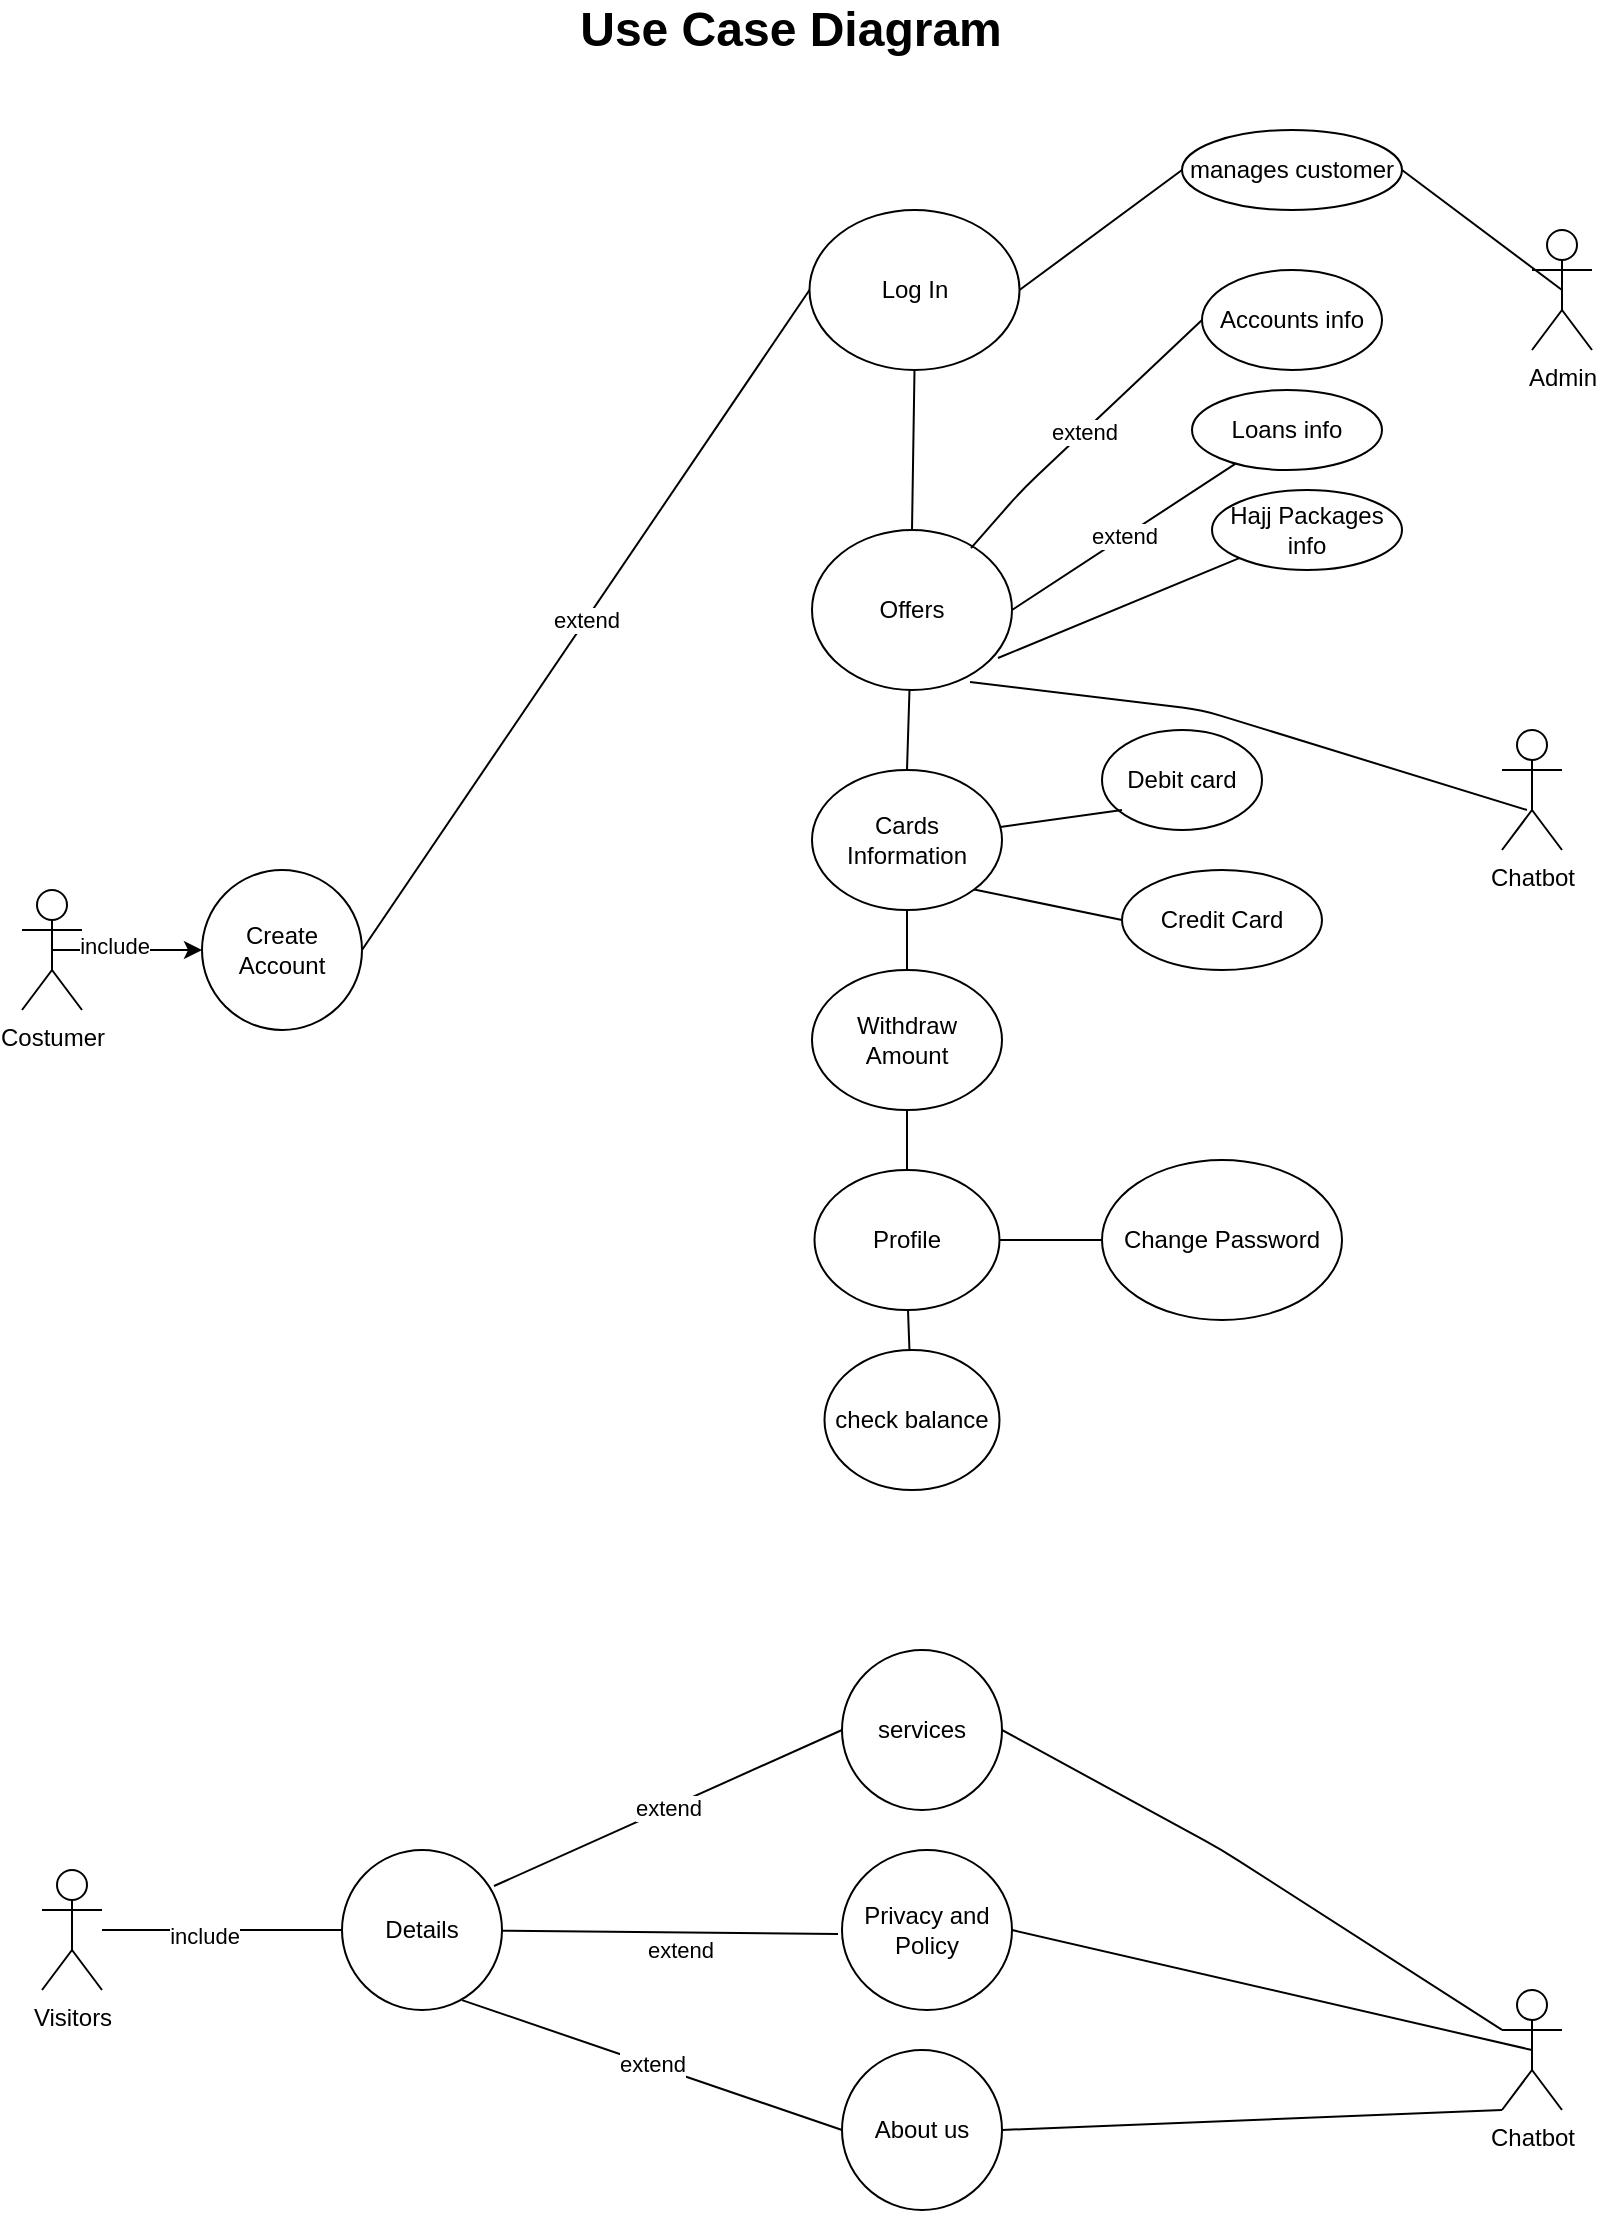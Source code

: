 <mxfile version="19.0.3" type="github" pages="5">
  <diagram id="XBYhANxDElpX4U77DWtZ" name="Page-1">
    <mxGraphModel dx="1102" dy="1720" grid="1" gridSize="10" guides="1" tooltips="1" connect="1" arrows="1" fold="1" page="1" pageScale="1" pageWidth="850" pageHeight="1100" math="0" shadow="0">
      <root>
        <mxCell id="0" />
        <mxCell id="1" parent="0" />
        <mxCell id="zhhw4tCAqgYiPeB3pk8f-48" style="edgeStyle=orthogonalEdgeStyle;rounded=0;orthogonalLoop=1;jettySize=auto;html=1;exitX=0.5;exitY=0.5;exitDx=0;exitDy=0;exitPerimeter=0;" parent="1" source="zhhw4tCAqgYiPeB3pk8f-50" target="zhhw4tCAqgYiPeB3pk8f-52" edge="1">
          <mxGeometry relative="1" as="geometry" />
        </mxCell>
        <mxCell id="zhhw4tCAqgYiPeB3pk8f-49" value="include" style="edgeLabel;html=1;align=center;verticalAlign=middle;resizable=0;points=[];" parent="zhhw4tCAqgYiPeB3pk8f-48" vertex="1" connectable="0">
          <mxGeometry x="-0.169" y="2" relative="1" as="geometry">
            <mxPoint as="offset" />
          </mxGeometry>
        </mxCell>
        <mxCell id="zhhw4tCAqgYiPeB3pk8f-50" value="Costumer" style="shape=umlActor;verticalLabelPosition=bottom;verticalAlign=top;html=1;outlineConnect=0;" parent="1" vertex="1">
          <mxGeometry x="40" y="120" width="30" height="60" as="geometry" />
        </mxCell>
        <mxCell id="zhhw4tCAqgYiPeB3pk8f-51" value="Visitors" style="shape=umlActor;verticalLabelPosition=bottom;verticalAlign=top;html=1;outlineConnect=0;" parent="1" vertex="1">
          <mxGeometry x="50" y="610" width="30" height="60" as="geometry" />
        </mxCell>
        <mxCell id="zhhw4tCAqgYiPeB3pk8f-52" value="Create Account" style="ellipse;whiteSpace=wrap;html=1;" parent="1" vertex="1">
          <mxGeometry x="130" y="110" width="80" height="80" as="geometry" />
        </mxCell>
        <mxCell id="zhhw4tCAqgYiPeB3pk8f-53" value="Details" style="ellipse;whiteSpace=wrap;html=1;" parent="1" vertex="1">
          <mxGeometry x="200" y="600" width="80" height="80" as="geometry" />
        </mxCell>
        <mxCell id="zhhw4tCAqgYiPeB3pk8f-54" value="Cards Information" style="ellipse;whiteSpace=wrap;html=1;" parent="1" vertex="1">
          <mxGeometry x="435" y="60" width="95" height="70" as="geometry" />
        </mxCell>
        <mxCell id="zhhw4tCAqgYiPeB3pk8f-55" value="Withdraw Amount" style="ellipse;whiteSpace=wrap;html=1;" parent="1" vertex="1">
          <mxGeometry x="435" y="160" width="95" height="70" as="geometry" />
        </mxCell>
        <mxCell id="zhhw4tCAqgYiPeB3pk8f-56" value="Profile" style="ellipse;whiteSpace=wrap;html=1;" parent="1" vertex="1">
          <mxGeometry x="436.25" y="260" width="92.5" height="70" as="geometry" />
        </mxCell>
        <mxCell id="zhhw4tCAqgYiPeB3pk8f-57" value="check balance" style="ellipse;whiteSpace=wrap;html=1;" parent="1" vertex="1">
          <mxGeometry x="441.25" y="350" width="87.5" height="70" as="geometry" />
        </mxCell>
        <mxCell id="zhhw4tCAqgYiPeB3pk8f-58" value="services" style="ellipse;whiteSpace=wrap;html=1;" parent="1" vertex="1">
          <mxGeometry x="450" y="500" width="80" height="80" as="geometry" />
        </mxCell>
        <mxCell id="zhhw4tCAqgYiPeB3pk8f-59" value="Privacy and Policy" style="ellipse;whiteSpace=wrap;html=1;" parent="1" vertex="1">
          <mxGeometry x="450" y="600" width="85" height="80" as="geometry" />
        </mxCell>
        <mxCell id="zhhw4tCAqgYiPeB3pk8f-60" value="About us" style="ellipse;whiteSpace=wrap;html=1;" parent="1" vertex="1">
          <mxGeometry x="450" y="700" width="80" height="80" as="geometry" />
        </mxCell>
        <mxCell id="zhhw4tCAqgYiPeB3pk8f-61" value="" style="endArrow=none;html=1;entryX=0;entryY=0.5;entryDx=0;entryDy=0;" parent="1" source="zhhw4tCAqgYiPeB3pk8f-51" target="zhhw4tCAqgYiPeB3pk8f-53" edge="1">
          <mxGeometry width="50" height="50" relative="1" as="geometry">
            <mxPoint x="90" y="545" as="sourcePoint" />
            <mxPoint x="140" y="495" as="targetPoint" />
          </mxGeometry>
        </mxCell>
        <mxCell id="zhhw4tCAqgYiPeB3pk8f-62" value="include" style="edgeLabel;html=1;align=center;verticalAlign=middle;resizable=0;points=[];" parent="zhhw4tCAqgYiPeB3pk8f-61" vertex="1" connectable="0">
          <mxGeometry x="-0.154" y="-3" relative="1" as="geometry">
            <mxPoint as="offset" />
          </mxGeometry>
        </mxCell>
        <mxCell id="zhhw4tCAqgYiPeB3pk8f-63" value="extend" style="endArrow=none;html=1;entryX=0;entryY=0.5;entryDx=0;entryDy=0;exitX=0.95;exitY=0.225;exitDx=0;exitDy=0;exitPerimeter=0;" parent="1" source="zhhw4tCAqgYiPeB3pk8f-53" target="zhhw4tCAqgYiPeB3pk8f-58" edge="1">
          <mxGeometry width="50" height="50" relative="1" as="geometry">
            <mxPoint x="280" y="569" as="sourcePoint" />
            <mxPoint x="350" y="530" as="targetPoint" />
          </mxGeometry>
        </mxCell>
        <mxCell id="zhhw4tCAqgYiPeB3pk8f-64" value="extend" style="endArrow=none;html=1;" parent="1" source="zhhw4tCAqgYiPeB3pk8f-53" edge="1">
          <mxGeometry x="0.058" y="-9" width="50" height="50" relative="1" as="geometry">
            <mxPoint x="300" y="650" as="sourcePoint" />
            <mxPoint x="448" y="642" as="targetPoint" />
            <Array as="points" />
            <mxPoint as="offset" />
          </mxGeometry>
        </mxCell>
        <mxCell id="zhhw4tCAqgYiPeB3pk8f-65" value="extend" style="endArrow=none;html=1;entryX=0.75;entryY=0.938;entryDx=0;entryDy=0;entryPerimeter=0;exitX=0;exitY=0.5;exitDx=0;exitDy=0;" parent="1" source="zhhw4tCAqgYiPeB3pk8f-60" target="zhhw4tCAqgYiPeB3pk8f-53" edge="1">
          <mxGeometry width="50" height="50" relative="1" as="geometry">
            <mxPoint x="459" y="650" as="sourcePoint" />
            <mxPoint x="305" y="640" as="targetPoint" />
          </mxGeometry>
        </mxCell>
        <mxCell id="zhhw4tCAqgYiPeB3pk8f-66" value="Chatbot" style="shape=umlActor;verticalLabelPosition=bottom;verticalAlign=top;html=1;outlineConnect=0;" parent="1" vertex="1">
          <mxGeometry x="780" y="40" width="30" height="60" as="geometry" />
        </mxCell>
        <mxCell id="zhhw4tCAqgYiPeB3pk8f-67" value="Chatbot" style="shape=umlActor;verticalLabelPosition=bottom;verticalAlign=top;html=1;outlineConnect=0;" parent="1" vertex="1">
          <mxGeometry x="780" y="670" width="30" height="60" as="geometry" />
        </mxCell>
        <mxCell id="zhhw4tCAqgYiPeB3pk8f-68" value="Offers" style="ellipse;whiteSpace=wrap;html=1;" parent="1" vertex="1">
          <mxGeometry x="435" y="-60" width="100" height="80" as="geometry" />
        </mxCell>
        <mxCell id="zhhw4tCAqgYiPeB3pk8f-69" value="Loans info" style="ellipse;whiteSpace=wrap;html=1;" parent="1" vertex="1">
          <mxGeometry x="625" y="-130" width="95" height="40" as="geometry" />
        </mxCell>
        <mxCell id="zhhw4tCAqgYiPeB3pk8f-70" value="Accounts info" style="ellipse;whiteSpace=wrap;html=1;" parent="1" vertex="1">
          <mxGeometry x="630" y="-190" width="90" height="50" as="geometry" />
        </mxCell>
        <mxCell id="zhhw4tCAqgYiPeB3pk8f-71" value="extend" style="endArrow=none;html=1;exitX=1;exitY=0.5;exitDx=0;exitDy=0;entryX=0;entryY=0.5;entryDx=0;entryDy=0;" parent="1" source="zhhw4tCAqgYiPeB3pk8f-52" target="zhhw4tCAqgYiPeB3pk8f-80" edge="1">
          <mxGeometry width="50" height="50" relative="1" as="geometry">
            <mxPoint x="382.5" y="50" as="sourcePoint" />
            <mxPoint x="433" as="targetPoint" />
          </mxGeometry>
        </mxCell>
        <mxCell id="zhhw4tCAqgYiPeB3pk8f-72" value="extend" style="endArrow=none;html=1;exitX=0.795;exitY=0.113;exitDx=0;exitDy=0;exitPerimeter=0;entryX=0;entryY=0.5;entryDx=0;entryDy=0;" parent="1" source="zhhw4tCAqgYiPeB3pk8f-68" target="zhhw4tCAqgYiPeB3pk8f-70" edge="1">
          <mxGeometry width="50" height="50" relative="1" as="geometry">
            <mxPoint x="510" y="-60" as="sourcePoint" />
            <mxPoint x="560" y="-110" as="targetPoint" />
            <Array as="points">
              <mxPoint x="540" y="-80" />
            </Array>
          </mxGeometry>
        </mxCell>
        <mxCell id="zhhw4tCAqgYiPeB3pk8f-73" value="extend" style="endArrow=none;html=1;exitX=1;exitY=0.5;exitDx=0;exitDy=0;" parent="1" source="zhhw4tCAqgYiPeB3pk8f-68" target="zhhw4tCAqgYiPeB3pk8f-69" edge="1">
          <mxGeometry width="50" height="50" relative="1" as="geometry">
            <mxPoint x="525" y="-10" as="sourcePoint" />
            <mxPoint x="575" y="-60" as="targetPoint" />
          </mxGeometry>
        </mxCell>
        <mxCell id="zhhw4tCAqgYiPeB3pk8f-74" value="" style="endArrow=none;html=1;entryX=0.79;entryY=0.95;entryDx=0;entryDy=0;entryPerimeter=0;" parent="1" target="zhhw4tCAqgYiPeB3pk8f-68" edge="1">
          <mxGeometry width="50" height="50" relative="1" as="geometry">
            <mxPoint x="792.5" y="80" as="sourcePoint" />
            <mxPoint x="535" y="-170" as="targetPoint" />
            <Array as="points">
              <mxPoint x="630" y="30" />
            </Array>
          </mxGeometry>
        </mxCell>
        <mxCell id="zhhw4tCAqgYiPeB3pk8f-75" value="" style="endArrow=none;html=1;exitX=1;exitY=0.5;exitDx=0;exitDy=0;" parent="1" source="zhhw4tCAqgYiPeB3pk8f-56" target="zhhw4tCAqgYiPeB3pk8f-76" edge="1">
          <mxGeometry width="50" height="50" relative="1" as="geometry">
            <mxPoint x="520" y="260" as="sourcePoint" />
            <mxPoint x="570" y="290" as="targetPoint" />
          </mxGeometry>
        </mxCell>
        <mxCell id="zhhw4tCAqgYiPeB3pk8f-76" value="Change Password" style="ellipse;whiteSpace=wrap;html=1;" parent="1" vertex="1">
          <mxGeometry x="580" y="255" width="120" height="80" as="geometry" />
        </mxCell>
        <mxCell id="zhhw4tCAqgYiPeB3pk8f-77" value="manages customer" style="ellipse;whiteSpace=wrap;html=1;" parent="1" vertex="1">
          <mxGeometry x="620" y="-260" width="110" height="40" as="geometry" />
        </mxCell>
        <mxCell id="zhhw4tCAqgYiPeB3pk8f-78" value="Admin" style="shape=umlActor;verticalLabelPosition=bottom;verticalAlign=top;html=1;outlineConnect=0;" parent="1" vertex="1">
          <mxGeometry x="795" y="-210" width="30" height="60" as="geometry" />
        </mxCell>
        <mxCell id="zhhw4tCAqgYiPeB3pk8f-79" value="" style="endArrow=none;html=1;exitX=1;exitY=0.5;exitDx=0;exitDy=0;entryX=0.5;entryY=0.5;entryDx=0;entryDy=0;entryPerimeter=0;" parent="1" source="zhhw4tCAqgYiPeB3pk8f-77" target="zhhw4tCAqgYiPeB3pk8f-78" edge="1">
          <mxGeometry width="50" height="50" relative="1" as="geometry">
            <mxPoint x="730" y="450" as="sourcePoint" />
            <mxPoint x="780" y="400" as="targetPoint" />
            <Array as="points" />
          </mxGeometry>
        </mxCell>
        <mxCell id="zhhw4tCAqgYiPeB3pk8f-80" value="Log In" style="ellipse;whiteSpace=wrap;html=1;" parent="1" vertex="1">
          <mxGeometry x="433.75" y="-220" width="105" height="80" as="geometry" />
        </mxCell>
        <mxCell id="zhhw4tCAqgYiPeB3pk8f-81" value="" style="endArrow=none;html=1;exitX=0.5;exitY=0;exitDx=0;exitDy=0;" parent="1" source="zhhw4tCAqgYiPeB3pk8f-54" target="zhhw4tCAqgYiPeB3pk8f-68" edge="1">
          <mxGeometry width="50" height="50" relative="1" as="geometry">
            <mxPoint x="500" y="50" as="sourcePoint" />
            <mxPoint x="510" y="20" as="targetPoint" />
          </mxGeometry>
        </mxCell>
        <mxCell id="zhhw4tCAqgYiPeB3pk8f-82" value="" style="endArrow=none;html=1;exitX=0.5;exitY=0;exitDx=0;exitDy=0;" parent="1" source="zhhw4tCAqgYiPeB3pk8f-56" target="zhhw4tCAqgYiPeB3pk8f-55" edge="1">
          <mxGeometry width="50" height="50" relative="1" as="geometry">
            <mxPoint x="520" y="260" as="sourcePoint" />
            <mxPoint x="570" y="210" as="targetPoint" />
          </mxGeometry>
        </mxCell>
        <mxCell id="zhhw4tCAqgYiPeB3pk8f-83" value="" style="endArrow=none;html=1;" parent="1" source="zhhw4tCAqgYiPeB3pk8f-57" edge="1">
          <mxGeometry width="50" height="50" relative="1" as="geometry">
            <mxPoint x="480" y="380" as="sourcePoint" />
            <mxPoint x="483" y="330" as="targetPoint" />
          </mxGeometry>
        </mxCell>
        <mxCell id="zhhw4tCAqgYiPeB3pk8f-84" value="" style="endArrow=none;html=1;entryX=0.5;entryY=1;entryDx=0;entryDy=0;exitX=0.5;exitY=0;exitDx=0;exitDy=0;" parent="1" source="zhhw4tCAqgYiPeB3pk8f-55" target="zhhw4tCAqgYiPeB3pk8f-54" edge="1">
          <mxGeometry width="50" height="50" relative="1" as="geometry">
            <mxPoint x="450" y="170" as="sourcePoint" />
            <mxPoint x="500" y="120" as="targetPoint" />
            <Array as="points" />
          </mxGeometry>
        </mxCell>
        <mxCell id="zhhw4tCAqgYiPeB3pk8f-85" value="" style="endArrow=none;html=1;entryX=0.5;entryY=0.5;entryDx=0;entryDy=0;entryPerimeter=0;exitX=1;exitY=0.5;exitDx=0;exitDy=0;" parent="1" source="zhhw4tCAqgYiPeB3pk8f-59" target="zhhw4tCAqgYiPeB3pk8f-67" edge="1">
          <mxGeometry width="50" height="50" relative="1" as="geometry">
            <mxPoint x="420" y="590" as="sourcePoint" />
            <mxPoint x="470" y="540" as="targetPoint" />
            <Array as="points" />
          </mxGeometry>
        </mxCell>
        <mxCell id="zhhw4tCAqgYiPeB3pk8f-86" value="" style="endArrow=none;html=1;entryX=1;entryY=0.5;entryDx=0;entryDy=0;exitX=0;exitY=0.333;exitDx=0;exitDy=0;exitPerimeter=0;" parent="1" source="zhhw4tCAqgYiPeB3pk8f-67" target="zhhw4tCAqgYiPeB3pk8f-58" edge="1">
          <mxGeometry width="50" height="50" relative="1" as="geometry">
            <mxPoint x="420" y="590" as="sourcePoint" />
            <mxPoint x="470" y="540" as="targetPoint" />
            <Array as="points">
              <mxPoint x="640" y="600" />
            </Array>
          </mxGeometry>
        </mxCell>
        <mxCell id="zhhw4tCAqgYiPeB3pk8f-87" value="" style="endArrow=none;html=1;entryX=0;entryY=1;entryDx=0;entryDy=0;entryPerimeter=0;exitX=1;exitY=0.5;exitDx=0;exitDy=0;" parent="1" source="zhhw4tCAqgYiPeB3pk8f-60" target="zhhw4tCAqgYiPeB3pk8f-67" edge="1">
          <mxGeometry width="50" height="50" relative="1" as="geometry">
            <mxPoint x="545" y="650" as="sourcePoint" />
            <mxPoint x="805" y="710" as="targetPoint" />
            <Array as="points" />
          </mxGeometry>
        </mxCell>
        <mxCell id="zhhw4tCAqgYiPeB3pk8f-88" value="" style="endArrow=none;html=1;exitX=0.5;exitY=1;exitDx=0;exitDy=0;entryX=0.5;entryY=0;entryDx=0;entryDy=0;" parent="1" source="zhhw4tCAqgYiPeB3pk8f-80" target="zhhw4tCAqgYiPeB3pk8f-68" edge="1">
          <mxGeometry width="50" height="50" relative="1" as="geometry">
            <mxPoint x="380" y="100" as="sourcePoint" />
            <mxPoint x="430" y="50" as="targetPoint" />
          </mxGeometry>
        </mxCell>
        <mxCell id="zhhw4tCAqgYiPeB3pk8f-89" value="Hajj Packages info" style="ellipse;whiteSpace=wrap;html=1;" parent="1" vertex="1">
          <mxGeometry x="635" y="-80" width="95" height="40" as="geometry" />
        </mxCell>
        <mxCell id="zhhw4tCAqgYiPeB3pk8f-90" value="" style="endArrow=none;html=1;entryX=0.93;entryY=0.8;entryDx=0;entryDy=0;entryPerimeter=0;" parent="1" source="zhhw4tCAqgYiPeB3pk8f-89" target="zhhw4tCAqgYiPeB3pk8f-68" edge="1">
          <mxGeometry width="50" height="50" relative="1" as="geometry">
            <mxPoint x="690" y="50" as="sourcePoint" />
            <mxPoint x="750" y="-10" as="targetPoint" />
          </mxGeometry>
        </mxCell>
        <mxCell id="zhhw4tCAqgYiPeB3pk8f-91" value="Debit card" style="ellipse;whiteSpace=wrap;html=1;" parent="1" vertex="1">
          <mxGeometry x="580" y="40" width="80" height="50" as="geometry" />
        </mxCell>
        <mxCell id="zhhw4tCAqgYiPeB3pk8f-92" value="Credit Card" style="ellipse;whiteSpace=wrap;html=1;" parent="1" vertex="1">
          <mxGeometry x="590" y="110" width="100" height="50" as="geometry" />
        </mxCell>
        <mxCell id="zhhw4tCAqgYiPeB3pk8f-93" value="" style="endArrow=none;html=1;" parent="1" source="zhhw4tCAqgYiPeB3pk8f-54" edge="1">
          <mxGeometry width="50" height="50" relative="1" as="geometry">
            <mxPoint x="540" y="90" as="sourcePoint" />
            <mxPoint x="590" y="80" as="targetPoint" />
          </mxGeometry>
        </mxCell>
        <mxCell id="zhhw4tCAqgYiPeB3pk8f-94" value="" style="endArrow=none;html=1;entryX=0;entryY=0.5;entryDx=0;entryDy=0;exitX=1;exitY=1;exitDx=0;exitDy=0;" parent="1" source="zhhw4tCAqgYiPeB3pk8f-54" target="zhhw4tCAqgYiPeB3pk8f-92" edge="1">
          <mxGeometry width="50" height="50" relative="1" as="geometry">
            <mxPoint x="510" y="170" as="sourcePoint" />
            <mxPoint x="560" y="120" as="targetPoint" />
          </mxGeometry>
        </mxCell>
        <mxCell id="b_9Mp2iJczkTAZqkk-CT-3" value="" style="endArrow=none;html=1;exitX=1;exitY=0.5;exitDx=0;exitDy=0;entryX=0;entryY=0.5;entryDx=0;entryDy=0;" parent="1" source="zhhw4tCAqgYiPeB3pk8f-80" target="zhhw4tCAqgYiPeB3pk8f-77" edge="1">
          <mxGeometry width="50" height="50" relative="1" as="geometry">
            <mxPoint x="590" y="-200" as="sourcePoint" />
            <mxPoint x="640" y="-250" as="targetPoint" />
          </mxGeometry>
        </mxCell>
        <mxCell id="sZTv5uJTHjxf4a5DJOjP-1" value="&lt;b&gt;&lt;font style=&quot;font-size: 24px&quot;&gt;Use Case Diagram&lt;/font&gt;&lt;/b&gt;" style="text;html=1;align=center;verticalAlign=middle;resizable=0;points=[];autosize=1;" parent="1" vertex="1">
          <mxGeometry x="308.75" y="-320" width="230" height="20" as="geometry" />
        </mxCell>
      </root>
    </mxGraphModel>
  </diagram>
  <diagram id="d_EfVIvAjvjkUxZJhF9-" name="Page-2">
    <mxGraphModel dx="1871" dy="567" grid="1" gridSize="10" guides="1" tooltips="1" connect="1" arrows="1" fold="1" page="1" pageScale="1" pageWidth="850" pageHeight="1100" math="0" shadow="0">
      <root>
        <mxCell id="J34ps1AV-0dYbGwE9PoU-0" />
        <mxCell id="J34ps1AV-0dYbGwE9PoU-1" parent="J34ps1AV-0dYbGwE9PoU-0" />
        <mxCell id="J34ps1AV-0dYbGwE9PoU-24" value="Customers" style="whiteSpace=wrap;html=1;rounded=0;" parent="J34ps1AV-0dYbGwE9PoU-1" vertex="1">
          <mxGeometry x="320" y="285" width="120" height="45" as="geometry" />
        </mxCell>
        <mxCell id="J34ps1AV-0dYbGwE9PoU-30" value="cus_name" style="ellipse;whiteSpace=wrap;html=1;rounded=0;" parent="J34ps1AV-0dYbGwE9PoU-1" vertex="1">
          <mxGeometry x="120" y="250" width="120" height="45" as="geometry" />
        </mxCell>
        <mxCell id="J34ps1AV-0dYbGwE9PoU-34" value="cus_address" style="ellipse;whiteSpace=wrap;html=1;rounded=0;" parent="J34ps1AV-0dYbGwE9PoU-1" vertex="1">
          <mxGeometry x="560" y="260" width="120" height="45" as="geometry" />
        </mxCell>
        <mxCell id="J34ps1AV-0dYbGwE9PoU-35" value="cus_phone" style="ellipse;whiteSpace=wrap;html=1;rounded=0;" parent="J34ps1AV-0dYbGwE9PoU-1" vertex="1">
          <mxGeometry x="555" y="320" width="120" height="45" as="geometry" />
        </mxCell>
        <mxCell id="J34ps1AV-0dYbGwE9PoU-37" value="Avail" style="rhombus;whiteSpace=wrap;html=1;rounded=0;" parent="J34ps1AV-0dYbGwE9PoU-1" vertex="1">
          <mxGeometry x="340" y="380" width="80" height="80" as="geometry" />
        </mxCell>
        <mxCell id="J34ps1AV-0dYbGwE9PoU-39" value="ChatBot" style="whiteSpace=wrap;html=1;rounded=0;" parent="J34ps1AV-0dYbGwE9PoU-1" vertex="1">
          <mxGeometry x="320" y="500" width="120" height="60" as="geometry" />
        </mxCell>
        <mxCell id="J34ps1AV-0dYbGwE9PoU-43" value="PK: chat_id" style="ellipse;whiteSpace=wrap;html=1;rounded=0;" parent="J34ps1AV-0dYbGwE9PoU-1" vertex="1">
          <mxGeometry x="120" y="485" width="120" height="35" as="geometry" />
        </mxCell>
        <mxCell id="J34ps1AV-0dYbGwE9PoU-45" value="chat_name" style="ellipse;whiteSpace=wrap;html=1;rounded=0;" parent="J34ps1AV-0dYbGwE9PoU-1" vertex="1">
          <mxGeometry x="120" y="533" width="120" height="35" as="geometry" />
        </mxCell>
        <mxCell id="J34ps1AV-0dYbGwE9PoU-51" value="chat_language" style="ellipse;whiteSpace=wrap;html=1;rounded=0;" parent="J34ps1AV-0dYbGwE9PoU-1" vertex="1">
          <mxGeometry x="500" y="485" width="120" height="35" as="geometry" />
        </mxCell>
        <mxCell id="J34ps1AV-0dYbGwE9PoU-56" value="Offers" style="rhombus;whiteSpace=wrap;html=1;rounded=0;" parent="J34ps1AV-0dYbGwE9PoU-1" vertex="1">
          <mxGeometry x="340" y="615" width="80" height="80" as="geometry" />
        </mxCell>
        <mxCell id="J34ps1AV-0dYbGwE9PoU-58" value="Account Info" style="whiteSpace=wrap;html=1;rounded=0;" parent="J34ps1AV-0dYbGwE9PoU-1" vertex="1">
          <mxGeometry x="480" y="810" width="120" height="60" as="geometry" />
        </mxCell>
        <mxCell id="J34ps1AV-0dYbGwE9PoU-64" value="acc_type" style="ellipse;whiteSpace=wrap;html=1;rounded=0;" parent="J34ps1AV-0dYbGwE9PoU-1" vertex="1">
          <mxGeometry x="640" y="820" width="120" height="50" as="geometry" />
        </mxCell>
        <mxCell id="J34ps1AV-0dYbGwE9PoU-66" value="Loan Info" style="whiteSpace=wrap;html=1;rounded=0;" parent="J34ps1AV-0dYbGwE9PoU-1" vertex="1">
          <mxGeometry x="320" y="905" width="120" height="50" as="geometry" />
        </mxCell>
        <mxCell id="J34ps1AV-0dYbGwE9PoU-68" value="PK: loan_id" style="ellipse;whiteSpace=wrap;html=1;rounded=0;" parent="J34ps1AV-0dYbGwE9PoU-1" vertex="1">
          <mxGeometry x="120" y="890" width="120" height="45" as="geometry" />
        </mxCell>
        <mxCell id="J34ps1AV-0dYbGwE9PoU-71" value="loan_type" style="ellipse;whiteSpace=wrap;html=1;rounded=0;" parent="J34ps1AV-0dYbGwE9PoU-1" vertex="1">
          <mxGeometry x="110" y="940" width="120" height="45" as="geometry" />
        </mxCell>
        <mxCell id="J34ps1AV-0dYbGwE9PoU-73" value="Business" style="ellipse;whiteSpace=wrap;html=1;rounded=0;" parent="J34ps1AV-0dYbGwE9PoU-1" vertex="1">
          <mxGeometry x="200" y="1040" width="80" height="45" as="geometry" />
        </mxCell>
        <mxCell id="J34ps1AV-0dYbGwE9PoU-75" value="Personal" style="ellipse;whiteSpace=wrap;html=1;rounded=0;" parent="J34ps1AV-0dYbGwE9PoU-1" vertex="1">
          <mxGeometry x="100" y="1040" width="80" height="45" as="geometry" />
        </mxCell>
        <mxCell id="J34ps1AV-0dYbGwE9PoU-77" value="Education" style="ellipse;whiteSpace=wrap;html=1;rounded=0;" parent="J34ps1AV-0dYbGwE9PoU-1" vertex="1">
          <mxGeometry x="10" y="1040" width="80" height="45" as="geometry" />
        </mxCell>
        <mxCell id="J34ps1AV-0dYbGwE9PoU-81" value="loan_amount" style="ellipse;whiteSpace=wrap;html=1;rounded=0;" parent="J34ps1AV-0dYbGwE9PoU-1" vertex="1">
          <mxGeometry x="320" y="1040" width="120" height="45" as="geometry" />
        </mxCell>
        <mxCell id="J34ps1AV-0dYbGwE9PoU-82" value="Balance" style="ellipse;whiteSpace=wrap;html=1;rounded=0;" parent="J34ps1AV-0dYbGwE9PoU-1" vertex="1">
          <mxGeometry x="490" y="890" width="120" height="50" as="geometry" />
        </mxCell>
        <mxCell id="J34ps1AV-0dYbGwE9PoU-90" value="business" style="ellipse;whiteSpace=wrap;html=1;rounded=0;" parent="J34ps1AV-0dYbGwE9PoU-1" vertex="1">
          <mxGeometry x="750" y="976.77" width="80" height="45" as="geometry" />
        </mxCell>
        <mxCell id="J34ps1AV-0dYbGwE9PoU-92" value="current" style="ellipse;whiteSpace=wrap;html=1;rounded=0;" parent="J34ps1AV-0dYbGwE9PoU-1" vertex="1">
          <mxGeometry x="660" y="976.77" width="80" height="45" as="geometry" />
        </mxCell>
        <mxCell id="J34ps1AV-0dYbGwE9PoU-94" value="savings" style="ellipse;whiteSpace=wrap;html=1;rounded=0;" parent="J34ps1AV-0dYbGwE9PoU-1" vertex="1">
          <mxGeometry x="570" y="976.77" width="80" height="43.23" as="geometry" />
        </mxCell>
        <mxCell id="Eq-KSOYSEToP4c7O12Pv-0" value="HajjPackages" style="whiteSpace=wrap;html=1;rounded=0;" parent="J34ps1AV-0dYbGwE9PoU-1" vertex="1">
          <mxGeometry x="170" y="640" width="120" height="60" as="geometry" />
        </mxCell>
        <mxCell id="Eq-KSOYSEToP4c7O12Pv-6" value="" style="endArrow=none;html=1;exitX=0.5;exitY=0;exitDx=0;exitDy=0;entryX=0.5;entryY=1;entryDx=0;entryDy=0;" parent="J34ps1AV-0dYbGwE9PoU-1" source="J34ps1AV-0dYbGwE9PoU-81" target="J34ps1AV-0dYbGwE9PoU-66" edge="1">
          <mxGeometry width="50" height="50" relative="1" as="geometry">
            <mxPoint x="330" y="985" as="sourcePoint" />
            <mxPoint x="390" y="985" as="targetPoint" />
          </mxGeometry>
        </mxCell>
        <mxCell id="Eq-KSOYSEToP4c7O12Pv-7" value="" style="endArrow=none;html=1;exitX=1;exitY=0.5;exitDx=0;exitDy=0;" parent="J34ps1AV-0dYbGwE9PoU-1" source="J34ps1AV-0dYbGwE9PoU-68" edge="1">
          <mxGeometry width="50" height="50" relative="1" as="geometry">
            <mxPoint x="260" y="912" as="sourcePoint" />
            <mxPoint x="320" y="912" as="targetPoint" />
          </mxGeometry>
        </mxCell>
        <mxCell id="Eq-KSOYSEToP4c7O12Pv-8" value="" style="endArrow=none;html=1;exitX=1;exitY=0.5;exitDx=0;exitDy=0;" parent="J34ps1AV-0dYbGwE9PoU-1" source="J34ps1AV-0dYbGwE9PoU-71" edge="1">
          <mxGeometry width="50" height="50" relative="1" as="geometry">
            <mxPoint x="260" y="945" as="sourcePoint" />
            <mxPoint x="320" y="945" as="targetPoint" />
            <Array as="points">
              <mxPoint x="270" y="945" />
            </Array>
          </mxGeometry>
        </mxCell>
        <mxCell id="Eq-KSOYSEToP4c7O12Pv-9" value="" style="endArrow=none;html=1;exitX=1;exitY=1;exitDx=0;exitDy=0;entryX=0.5;entryY=0;entryDx=0;entryDy=0;" parent="J34ps1AV-0dYbGwE9PoU-1" source="J34ps1AV-0dYbGwE9PoU-71" target="J34ps1AV-0dYbGwE9PoU-73" edge="1">
          <mxGeometry width="50" height="50" relative="1" as="geometry">
            <mxPoint x="210" y="1025" as="sourcePoint" />
            <mxPoint x="270" y="1025" as="targetPoint" />
          </mxGeometry>
        </mxCell>
        <mxCell id="Eq-KSOYSEToP4c7O12Pv-10" value="" style="endArrow=none;html=1;entryX=0.5;entryY=1;entryDx=0;entryDy=0;" parent="J34ps1AV-0dYbGwE9PoU-1" source="J34ps1AV-0dYbGwE9PoU-75" target="J34ps1AV-0dYbGwE9PoU-71" edge="1">
          <mxGeometry width="50" height="50" relative="1" as="geometry">
            <mxPoint x="130" y="1025" as="sourcePoint" />
            <mxPoint x="190" y="1025" as="targetPoint" />
          </mxGeometry>
        </mxCell>
        <mxCell id="Eq-KSOYSEToP4c7O12Pv-11" value="" style="endArrow=none;html=1;entryX=0;entryY=1;entryDx=0;entryDy=0;exitX=0.5;exitY=0;exitDx=0;exitDy=0;" parent="J34ps1AV-0dYbGwE9PoU-1" source="J34ps1AV-0dYbGwE9PoU-77" target="J34ps1AV-0dYbGwE9PoU-71" edge="1">
          <mxGeometry width="50" height="50" relative="1" as="geometry">
            <mxPoint x="70" y="1005" as="sourcePoint" />
            <mxPoint x="100" y="1005" as="targetPoint" />
          </mxGeometry>
        </mxCell>
        <mxCell id="Eq-KSOYSEToP4c7O12Pv-12" value="" style="endArrow=none;html=1;exitX=0.5;exitY=0;exitDx=0;exitDy=0;entryX=0;entryY=1;entryDx=0;entryDy=0;" parent="J34ps1AV-0dYbGwE9PoU-1" source="J34ps1AV-0dYbGwE9PoU-94" target="J34ps1AV-0dYbGwE9PoU-64" edge="1">
          <mxGeometry width="50" height="50" relative="1" as="geometry">
            <mxPoint x="620" y="945" as="sourcePoint" />
            <mxPoint x="680" y="945" as="targetPoint" />
          </mxGeometry>
        </mxCell>
        <mxCell id="Eq-KSOYSEToP4c7O12Pv-13" value="" style="endArrow=none;html=1;exitX=0.5;exitY=1;exitDx=0;exitDy=0;entryX=0.5;entryY=0;entryDx=0;entryDy=0;" parent="J34ps1AV-0dYbGwE9PoU-1" source="J34ps1AV-0dYbGwE9PoU-64" target="J34ps1AV-0dYbGwE9PoU-92" edge="1">
          <mxGeometry width="50" height="50" relative="1" as="geometry">
            <mxPoint x="710" y="960" as="sourcePoint" />
            <mxPoint x="770" y="960" as="targetPoint" />
          </mxGeometry>
        </mxCell>
        <mxCell id="Eq-KSOYSEToP4c7O12Pv-14" value="" style="endArrow=none;html=1;exitX=0.75;exitY=1;exitDx=0;exitDy=0;exitPerimeter=0;entryX=0.5;entryY=0;entryDx=0;entryDy=0;" parent="J34ps1AV-0dYbGwE9PoU-1" source="J34ps1AV-0dYbGwE9PoU-64" target="J34ps1AV-0dYbGwE9PoU-90" edge="1">
          <mxGeometry width="50" height="50" relative="1" as="geometry">
            <mxPoint x="750" y="950" as="sourcePoint" />
            <mxPoint x="780" y="950" as="targetPoint" />
          </mxGeometry>
        </mxCell>
        <mxCell id="Eq-KSOYSEToP4c7O12Pv-15" value="" style="endArrow=none;html=1;exitX=0.592;exitY=1;exitDx=0;exitDy=0;exitPerimeter=0;entryX=0.5;entryY=0;entryDx=0;entryDy=0;" parent="J34ps1AV-0dYbGwE9PoU-1" source="J34ps1AV-0dYbGwE9PoU-58" target="J34ps1AV-0dYbGwE9PoU-82" edge="1">
          <mxGeometry width="50" height="50" relative="1" as="geometry">
            <mxPoint x="530" y="880" as="sourcePoint" />
            <mxPoint x="550" y="890" as="targetPoint" />
          </mxGeometry>
        </mxCell>
        <mxCell id="Eq-KSOYSEToP4c7O12Pv-18" value="" style="endArrow=none;html=1;exitX=1;exitY=0.5;exitDx=0;exitDy=0;" parent="J34ps1AV-0dYbGwE9PoU-1" source="J34ps1AV-0dYbGwE9PoU-58" target="J34ps1AV-0dYbGwE9PoU-64" edge="1">
          <mxGeometry width="50" height="50" relative="1" as="geometry">
            <mxPoint x="600" y="850" as="sourcePoint" />
            <mxPoint x="660" y="850" as="targetPoint" />
            <Array as="points" />
          </mxGeometry>
        </mxCell>
        <mxCell id="Eq-KSOYSEToP4c7O12Pv-20" value="" style="endArrow=none;html=1;exitX=1;exitY=0.25;exitDx=0;exitDy=0;entryX=0;entryY=0.5;entryDx=0;entryDy=0;" parent="J34ps1AV-0dYbGwE9PoU-1" source="J34ps1AV-0dYbGwE9PoU-39" target="J34ps1AV-0dYbGwE9PoU-51" edge="1">
          <mxGeometry width="50" height="50" relative="1" as="geometry">
            <mxPoint x="440" y="574.5" as="sourcePoint" />
            <mxPoint x="500" y="574.5" as="targetPoint" />
          </mxGeometry>
        </mxCell>
        <mxCell id="Eq-KSOYSEToP4c7O12Pv-21" value="" style="endArrow=none;html=1;exitX=0.5;exitY=1;exitDx=0;exitDy=0;entryX=0.5;entryY=0;entryDx=0;entryDy=0;" parent="J34ps1AV-0dYbGwE9PoU-1" source="J34ps1AV-0dYbGwE9PoU-39" target="J34ps1AV-0dYbGwE9PoU-56" edge="1">
          <mxGeometry width="50" height="50" relative="1" as="geometry">
            <mxPoint x="350" y="640" as="sourcePoint" />
            <mxPoint x="380" y="660" as="targetPoint" />
          </mxGeometry>
        </mxCell>
        <mxCell id="Eq-KSOYSEToP4c7O12Pv-22" value="" style="endArrow=none;html=1;exitX=1;exitY=0.5;exitDx=0;exitDy=0;entryX=0;entryY=0.75;entryDx=0;entryDy=0;" parent="J34ps1AV-0dYbGwE9PoU-1" source="J34ps1AV-0dYbGwE9PoU-45" target="J34ps1AV-0dYbGwE9PoU-39" edge="1">
          <mxGeometry width="50" height="50" relative="1" as="geometry">
            <mxPoint x="260" y="597" as="sourcePoint" />
            <mxPoint x="320" y="597" as="targetPoint" />
            <Array as="points" />
          </mxGeometry>
        </mxCell>
        <mxCell id="Eq-KSOYSEToP4c7O12Pv-23" value="" style="endArrow=none;html=1;exitX=1;exitY=0.5;exitDx=0;exitDy=0;entryX=0;entryY=0.25;entryDx=0;entryDy=0;" parent="J34ps1AV-0dYbGwE9PoU-1" source="J34ps1AV-0dYbGwE9PoU-43" target="J34ps1AV-0dYbGwE9PoU-39" edge="1">
          <mxGeometry width="50" height="50" relative="1" as="geometry">
            <mxPoint x="240" y="558" as="sourcePoint" />
            <mxPoint x="320" y="557.5" as="targetPoint" />
            <Array as="points" />
          </mxGeometry>
        </mxCell>
        <mxCell id="Eq-KSOYSEToP4c7O12Pv-24" value="" style="endArrow=none;html=1;exitX=0.5;exitY=1;exitDx=0;exitDy=0;entryX=0.5;entryY=0;entryDx=0;entryDy=0;" parent="J34ps1AV-0dYbGwE9PoU-1" source="J34ps1AV-0dYbGwE9PoU-37" target="J34ps1AV-0dYbGwE9PoU-39" edge="1">
          <mxGeometry width="50" height="50" relative="1" as="geometry">
            <mxPoint x="380" y="545.5" as="sourcePoint" />
            <mxPoint x="460" y="545" as="targetPoint" />
            <Array as="points" />
          </mxGeometry>
        </mxCell>
        <mxCell id="Eq-KSOYSEToP4c7O12Pv-25" value="" style="endArrow=none;html=1;exitX=0.5;exitY=1;exitDx=0;exitDy=0;entryX=0.5;entryY=0;entryDx=0;entryDy=0;" parent="J34ps1AV-0dYbGwE9PoU-1" target="J34ps1AV-0dYbGwE9PoU-37" edge="1">
          <mxGeometry width="50" height="50" relative="1" as="geometry">
            <mxPoint x="379.5" y="335" as="sourcePoint" />
            <mxPoint x="380" y="380" as="targetPoint" />
            <Array as="points" />
          </mxGeometry>
        </mxCell>
        <mxCell id="Eq-KSOYSEToP4c7O12Pv-26" value="" style="endArrow=none;html=1;exitX=1;exitY=0.75;exitDx=0;exitDy=0;entryX=0;entryY=0.5;entryDx=0;entryDy=0;" parent="J34ps1AV-0dYbGwE9PoU-1" source="J34ps1AV-0dYbGwE9PoU-24" target="J34ps1AV-0dYbGwE9PoU-35" edge="1">
          <mxGeometry width="50" height="50" relative="1" as="geometry">
            <mxPoint x="489" y="325" as="sourcePoint" />
            <mxPoint x="489" y="415" as="targetPoint" />
            <Array as="points" />
          </mxGeometry>
        </mxCell>
        <mxCell id="Eq-KSOYSEToP4c7O12Pv-27" value="" style="endArrow=none;html=1;exitX=1;exitY=0.25;exitDx=0;exitDy=0;entryX=0;entryY=0.5;entryDx=0;entryDy=0;" parent="J34ps1AV-0dYbGwE9PoU-1" source="J34ps1AV-0dYbGwE9PoU-24" target="J34ps1AV-0dYbGwE9PoU-34" edge="1">
          <mxGeometry width="50" height="50" relative="1" as="geometry">
            <mxPoint x="499" y="290" as="sourcePoint" />
            <mxPoint x="499" y="380" as="targetPoint" />
            <Array as="points" />
          </mxGeometry>
        </mxCell>
        <mxCell id="Eq-KSOYSEToP4c7O12Pv-29" value="" style="endArrow=none;html=1;exitX=0;exitY=0.25;exitDx=0;exitDy=0;entryX=1;entryY=0.5;entryDx=0;entryDy=0;" parent="J34ps1AV-0dYbGwE9PoU-1" source="J34ps1AV-0dYbGwE9PoU-24" target="J34ps1AV-0dYbGwE9PoU-30" edge="1">
          <mxGeometry width="50" height="50" relative="1" as="geometry">
            <mxPoint x="300" y="290" as="sourcePoint" />
            <mxPoint x="300" y="380" as="targetPoint" />
            <Array as="points" />
          </mxGeometry>
        </mxCell>
        <mxCell id="Eq-KSOYSEToP4c7O12Pv-44" value="ATM Cards Info&lt;br&gt;" style="rounded=0;whiteSpace=wrap;html=1;" parent="J34ps1AV-0dYbGwE9PoU-1" vertex="1">
          <mxGeometry x="150" y="749.11" width="120" height="60" as="geometry" />
        </mxCell>
        <mxCell id="Eq-KSOYSEToP4c7O12Pv-46" value="" style="endArrow=none;html=1;entryX=0.25;entryY=1;entryDx=0;entryDy=0;exitX=0.5;exitY=0;exitDx=0;exitDy=0;" parent="J34ps1AV-0dYbGwE9PoU-1" source="Eq-KSOYSEToP4c7O12Pv-47" target="Eq-KSOYSEToP4c7O12Pv-44" edge="1">
          <mxGeometry width="50" height="50" relative="1" as="geometry">
            <mxPoint x="210" y="810" as="sourcePoint" />
            <mxPoint x="450" y="820" as="targetPoint" />
          </mxGeometry>
        </mxCell>
        <mxCell id="Eq-KSOYSEToP4c7O12Pv-47" value="Gold Card&lt;br&gt;" style="ellipse;whiteSpace=wrap;html=1;" parent="J34ps1AV-0dYbGwE9PoU-1" vertex="1">
          <mxGeometry x="90" y="829.11" width="110" height="30" as="geometry" />
        </mxCell>
        <mxCell id="Eq-KSOYSEToP4c7O12Pv-48" value="Silver Card" style="ellipse;whiteSpace=wrap;html=1;" parent="J34ps1AV-0dYbGwE9PoU-1" vertex="1">
          <mxGeometry x="-40" y="825.88" width="100" height="28.23" as="geometry" />
        </mxCell>
        <mxCell id="Eq-KSOYSEToP4c7O12Pv-49" value="" style="endArrow=none;html=1;exitX=1;exitY=0.5;exitDx=0;exitDy=0;entryX=0;entryY=0.5;entryDx=0;entryDy=0;" parent="J34ps1AV-0dYbGwE9PoU-1" source="Eq-KSOYSEToP4c7O12Pv-48" target="Eq-KSOYSEToP4c7O12Pv-44" edge="1">
          <mxGeometry width="50" height="50" relative="1" as="geometry">
            <mxPoint x="115.5" y="814.175" as="sourcePoint" />
            <mxPoint x="180" y="780" as="targetPoint" />
          </mxGeometry>
        </mxCell>
        <mxCell id="Eq-KSOYSEToP4c7O12Pv-50" value="Platinum Card" style="ellipse;whiteSpace=wrap;html=1;" parent="J34ps1AV-0dYbGwE9PoU-1" vertex="1">
          <mxGeometry x="220" y="830.88" width="110" height="28.23" as="geometry" />
        </mxCell>
        <mxCell id="Eq-KSOYSEToP4c7O12Pv-51" value="" style="endArrow=none;html=1;entryX=0.75;entryY=1;entryDx=0;entryDy=0;exitX=0.5;exitY=0;exitDx=0;exitDy=0;" parent="J34ps1AV-0dYbGwE9PoU-1" source="Eq-KSOYSEToP4c7O12Pv-50" target="Eq-KSOYSEToP4c7O12Pv-44" edge="1">
          <mxGeometry width="50" height="50" relative="1" as="geometry">
            <mxPoint x="300" y="810" as="sourcePoint" />
            <mxPoint x="450" y="820" as="targetPoint" />
          </mxGeometry>
        </mxCell>
        <mxCell id="Eq-KSOYSEToP4c7O12Pv-52" value="Credit Card" style="rounded=0;whiteSpace=wrap;html=1;" parent="J34ps1AV-0dYbGwE9PoU-1" vertex="1">
          <mxGeometry x="580" y="615" width="120" height="60" as="geometry" />
        </mxCell>
        <mxCell id="Eq-KSOYSEToP4c7O12Pv-55" value="Business" style="ellipse;whiteSpace=wrap;html=1;" parent="J34ps1AV-0dYbGwE9PoU-1" vertex="1">
          <mxGeometry x="565" y="720" width="110" height="30" as="geometry" />
        </mxCell>
        <mxCell id="Eq-KSOYSEToP4c7O12Pv-56" value="Personal" style="ellipse;whiteSpace=wrap;html=1;" parent="J34ps1AV-0dYbGwE9PoU-1" vertex="1">
          <mxGeometry x="460" y="720" width="100" height="28.23" as="geometry" />
        </mxCell>
        <mxCell id="Eq-KSOYSEToP4c7O12Pv-57" value="Islamic" style="ellipse;whiteSpace=wrap;html=1;" parent="J34ps1AV-0dYbGwE9PoU-1" vertex="1">
          <mxGeometry x="690" y="720" width="110" height="28.23" as="geometry" />
        </mxCell>
        <mxCell id="Eq-KSOYSEToP4c7O12Pv-58" value="" style="endArrow=none;html=1;entryX=0.25;entryY=1;entryDx=0;entryDy=0;exitX=0.5;exitY=0;exitDx=0;exitDy=0;" parent="J34ps1AV-0dYbGwE9PoU-1" source="Eq-KSOYSEToP4c7O12Pv-56" target="Eq-KSOYSEToP4c7O12Pv-52" edge="1">
          <mxGeometry width="50" height="50" relative="1" as="geometry">
            <mxPoint x="400" y="830" as="sourcePoint" />
            <mxPoint x="450" y="780" as="targetPoint" />
          </mxGeometry>
        </mxCell>
        <mxCell id="Eq-KSOYSEToP4c7O12Pv-62" value="" style="endArrow=none;html=1;entryX=0.5;entryY=1;entryDx=0;entryDy=0;" parent="J34ps1AV-0dYbGwE9PoU-1" source="Eq-KSOYSEToP4c7O12Pv-55" target="Eq-KSOYSEToP4c7O12Pv-52" edge="1">
          <mxGeometry width="50" height="50" relative="1" as="geometry">
            <mxPoint x="400" y="830" as="sourcePoint" />
            <mxPoint x="450" y="780" as="targetPoint" />
          </mxGeometry>
        </mxCell>
        <mxCell id="Eq-KSOYSEToP4c7O12Pv-63" value="" style="endArrow=none;html=1;entryX=0.75;entryY=1;entryDx=0;entryDy=0;exitX=0.5;exitY=0;exitDx=0;exitDy=0;" parent="J34ps1AV-0dYbGwE9PoU-1" source="Eq-KSOYSEToP4c7O12Pv-57" target="Eq-KSOYSEToP4c7O12Pv-52" edge="1">
          <mxGeometry width="50" height="50" relative="1" as="geometry">
            <mxPoint x="755" y="735" as="sourcePoint" />
            <mxPoint x="450" y="780" as="targetPoint" />
            <Array as="points" />
          </mxGeometry>
        </mxCell>
        <mxCell id="v1UAePyU6u5tgcxxkWcL-1" value="FK: cust_id" style="ellipse;whiteSpace=wrap;html=1;rounded=0;" parent="J34ps1AV-0dYbGwE9PoU-1" vertex="1">
          <mxGeometry x="500" y="533" width="120" height="35" as="geometry" />
        </mxCell>
        <mxCell id="v1UAePyU6u5tgcxxkWcL-2" value="" style="endArrow=none;html=1;exitX=1;exitY=0.75;exitDx=0;exitDy=0;entryX=0;entryY=0.5;entryDx=0;entryDy=0;" parent="J34ps1AV-0dYbGwE9PoU-1" source="J34ps1AV-0dYbGwE9PoU-39" target="v1UAePyU6u5tgcxxkWcL-1" edge="1">
          <mxGeometry width="50" height="50" relative="1" as="geometry">
            <mxPoint x="440" y="590" as="sourcePoint" />
            <mxPoint x="500" y="557.5" as="targetPoint" />
          </mxGeometry>
        </mxCell>
        <mxCell id="v1UAePyU6u5tgcxxkWcL-3" value="&lt;b&gt;&lt;font style=&quot;font-size: 24px&quot;&gt;ER Diagram&lt;/font&gt;&lt;/b&gt;" style="text;html=1;align=center;verticalAlign=middle;resizable=0;points=[];autosize=1;" parent="J34ps1AV-0dYbGwE9PoU-1" vertex="1">
          <mxGeometry x="305" y="20" width="150" height="20" as="geometry" />
        </mxCell>
        <mxCell id="v1UAePyU6u5tgcxxkWcL-5" value="" style="endArrow=none;html=1;entryX=0;entryY=0;entryDx=0;entryDy=0;exitX=1;exitY=0.5;exitDx=0;exitDy=0;" parent="J34ps1AV-0dYbGwE9PoU-1" source="v1UAePyU6u5tgcxxkWcL-12" target="Eq-KSOYSEToP4c7O12Pv-0" edge="1">
          <mxGeometry width="50" height="50" relative="1" as="geometry">
            <mxPoint x="60" y="605" as="sourcePoint" />
            <mxPoint x="100" y="650" as="targetPoint" />
          </mxGeometry>
        </mxCell>
        <mxCell id="v1UAePyU6u5tgcxxkWcL-10" value="" style="endArrow=none;html=1;exitX=1;exitY=0.5;exitDx=0;exitDy=0;" parent="J34ps1AV-0dYbGwE9PoU-1" source="v1UAePyU6u5tgcxxkWcL-13" edge="1">
          <mxGeometry width="50" height="50" relative="1" as="geometry">
            <mxPoint x="60" y="745" as="sourcePoint" />
            <mxPoint x="170" y="700" as="targetPoint" />
          </mxGeometry>
        </mxCell>
        <mxCell id="v1UAePyU6u5tgcxxkWcL-12" value="Quad/Sharing" style="ellipse;whiteSpace=wrap;html=1;" parent="J34ps1AV-0dYbGwE9PoU-1" vertex="1">
          <mxGeometry x="-70" y="575" width="120" height="50" as="geometry" />
        </mxCell>
        <mxCell id="v1UAePyU6u5tgcxxkWcL-13" value="Double: Additional Price xxx" style="ellipse;whiteSpace=wrap;html=1;" parent="J34ps1AV-0dYbGwE9PoU-1" vertex="1">
          <mxGeometry x="-70" y="700" width="120" height="50" as="geometry" />
        </mxCell>
        <mxCell id="v1UAePyU6u5tgcxxkWcL-14" value="" style="endArrow=none;html=1;entryX=0;entryY=0.5;entryDx=0;entryDy=0;exitX=1;exitY=0.5;exitDx=0;exitDy=0;" parent="J34ps1AV-0dYbGwE9PoU-1" source="v1UAePyU6u5tgcxxkWcL-15" target="Eq-KSOYSEToP4c7O12Pv-0" edge="1">
          <mxGeometry width="50" height="50" relative="1" as="geometry">
            <mxPoint x="60" y="675" as="sourcePoint" />
            <mxPoint x="-10" y="660" as="targetPoint" />
          </mxGeometry>
        </mxCell>
        <mxCell id="v1UAePyU6u5tgcxxkWcL-15" value="Triple: additional Price xxx" style="ellipse;whiteSpace=wrap;html=1;" parent="J34ps1AV-0dYbGwE9PoU-1" vertex="1">
          <mxGeometry x="-70" y="635" width="120" height="50" as="geometry" />
        </mxCell>
        <mxCell id="CwO5XdKYK47WPIl5PuiQ-5" value="" style="endArrow=none;html=1;entryX=0.5;entryY=1;entryDx=0;entryDy=0;exitX=0.5;exitY=0;exitDx=0;exitDy=0;" parent="J34ps1AV-0dYbGwE9PoU-1" source="J34ps1AV-0dYbGwE9PoU-24" target="CwO5XdKYK47WPIl5PuiQ-2" edge="1">
          <mxGeometry width="50" height="50" relative="1" as="geometry">
            <mxPoint x="300" y="340" as="sourcePoint" />
            <mxPoint x="350" y="290" as="targetPoint" />
          </mxGeometry>
        </mxCell>
        <mxCell id="CwO5XdKYK47WPIl5PuiQ-6" value="Admin" style="whiteSpace=wrap;html=1;rounded=0;" parent="J34ps1AV-0dYbGwE9PoU-1" vertex="1">
          <mxGeometry x="320" y="80" width="120" height="30" as="geometry" />
        </mxCell>
        <mxCell id="CwO5XdKYK47WPIl5PuiQ-2" value="Manage" style="rhombus;whiteSpace=wrap;html=1;rounded=0;" parent="J34ps1AV-0dYbGwE9PoU-1" vertex="1">
          <mxGeometry x="340" y="160" width="80" height="70" as="geometry" />
        </mxCell>
        <mxCell id="CwO5XdKYK47WPIl5PuiQ-8" value="" style="endArrow=none;html=1;exitX=0.5;exitY=0;exitDx=0;exitDy=0;entryX=0.5;entryY=1;entryDx=0;entryDy=0;" parent="J34ps1AV-0dYbGwE9PoU-1" source="CwO5XdKYK47WPIl5PuiQ-2" target="CwO5XdKYK47WPIl5PuiQ-6" edge="1">
          <mxGeometry width="50" height="50" relative="1" as="geometry">
            <mxPoint x="300" y="140" as="sourcePoint" />
            <mxPoint x="350" y="90" as="targetPoint" />
          </mxGeometry>
        </mxCell>
        <mxCell id="tCi2J_QRliJAJE965hvc-0" value="&lt;span&gt;FK: cus_id&lt;/span&gt;" style="ellipse;whiteSpace=wrap;html=1;rounded=0;" parent="J34ps1AV-0dYbGwE9PoU-1" vertex="1">
          <mxGeometry x="100" y="72.5" width="120" height="45" as="geometry" />
        </mxCell>
        <mxCell id="tCi2J_QRliJAJE965hvc-1" value="" style="endArrow=none;html=1;entryX=1;entryY=0.5;entryDx=0;entryDy=0;exitX=0;exitY=0.25;exitDx=0;exitDy=0;" parent="J34ps1AV-0dYbGwE9PoU-1" source="CwO5XdKYK47WPIl5PuiQ-6" target="tCi2J_QRliJAJE965hvc-0" edge="1">
          <mxGeometry width="50" height="50" relative="1" as="geometry">
            <mxPoint x="270" y="118.75" as="sourcePoint" />
            <mxPoint x="230" y="255" as="targetPoint" />
            <Array as="points" />
          </mxGeometry>
        </mxCell>
        <mxCell id="tCi2J_QRliJAJE965hvc-2" value="&lt;span&gt;PK: cus_id&lt;/span&gt;" style="ellipse;whiteSpace=wrap;html=1;rounded=0;" parent="J34ps1AV-0dYbGwE9PoU-1" vertex="1">
          <mxGeometry x="130" y="320" width="120" height="45" as="geometry" />
        </mxCell>
        <mxCell id="tCi2J_QRliJAJE965hvc-3" value="" style="endArrow=none;html=1;entryX=1;entryY=0.5;entryDx=0;entryDy=0;exitX=0;exitY=0.75;exitDx=0;exitDy=0;" parent="J34ps1AV-0dYbGwE9PoU-1" target="tCi2J_QRliJAJE965hvc-2" edge="1">
          <mxGeometry width="50" height="50" relative="1" as="geometry">
            <mxPoint x="330" y="328.75" as="sourcePoint" />
            <mxPoint x="290" y="465" as="targetPoint" />
            <Array as="points" />
          </mxGeometry>
        </mxCell>
        <mxCell id="tCi2J_QRliJAJE965hvc-4" value="PK: User_Id" style="ellipse;whiteSpace=wrap;html=1;rounded=0;" parent="J34ps1AV-0dYbGwE9PoU-1" vertex="1">
          <mxGeometry x="535" y="40" width="120" height="50" as="geometry" />
        </mxCell>
        <mxCell id="tCi2J_QRliJAJE965hvc-6" style="edgeStyle=orthogonalEdgeStyle;rounded=0;orthogonalLoop=1;jettySize=auto;html=1;exitX=0.5;exitY=1;exitDx=0;exitDy=0;" parent="J34ps1AV-0dYbGwE9PoU-1" source="tCi2J_QRliJAJE965hvc-4" target="tCi2J_QRliJAJE965hvc-4" edge="1">
          <mxGeometry relative="1" as="geometry" />
        </mxCell>
        <mxCell id="tCi2J_QRliJAJE965hvc-9" value="Password" style="ellipse;whiteSpace=wrap;html=1;rounded=0;" parent="J34ps1AV-0dYbGwE9PoU-1" vertex="1">
          <mxGeometry x="530" y="130" width="120" height="50" as="geometry" />
        </mxCell>
        <mxCell id="tCi2J_QRliJAJE965hvc-10" value="" style="endArrow=none;html=1;exitX=1;exitY=1;exitDx=0;exitDy=0;" parent="J34ps1AV-0dYbGwE9PoU-1" source="CwO5XdKYK47WPIl5PuiQ-6" target="tCi2J_QRliJAJE965hvc-9" edge="1">
          <mxGeometry width="50" height="50" relative="1" as="geometry">
            <mxPoint x="350" y="260" as="sourcePoint" />
            <mxPoint x="400" y="210" as="targetPoint" />
          </mxGeometry>
        </mxCell>
        <mxCell id="tCi2J_QRliJAJE965hvc-11" value="" style="endArrow=none;html=1;entryX=0;entryY=0.5;entryDx=0;entryDy=0;exitX=1;exitY=0.25;exitDx=0;exitDy=0;" parent="J34ps1AV-0dYbGwE9PoU-1" source="CwO5XdKYK47WPIl5PuiQ-6" target="tCi2J_QRliJAJE965hvc-4" edge="1">
          <mxGeometry width="50" height="50" relative="1" as="geometry">
            <mxPoint x="450" y="170" as="sourcePoint" />
            <mxPoint x="647.574" y="188.284" as="targetPoint" />
          </mxGeometry>
        </mxCell>
        <mxCell id="BMSr-AgtaQ0yklqcXmbV-4" value="1" style="text;html=1;strokeColor=none;fillColor=none;align=center;verticalAlign=middle;whiteSpace=wrap;rounded=0;" parent="J34ps1AV-0dYbGwE9PoU-1" vertex="1">
          <mxGeometry x="340" y="110" width="60" height="30" as="geometry" />
        </mxCell>
        <mxCell id="BMSr-AgtaQ0yklqcXmbV-6" value="1" style="text;html=1;strokeColor=none;fillColor=none;align=center;verticalAlign=middle;whiteSpace=wrap;rounded=0;" parent="J34ps1AV-0dYbGwE9PoU-1" vertex="1">
          <mxGeometry x="340" y="470" width="60" height="30" as="geometry" />
        </mxCell>
        <mxCell id="BMSr-AgtaQ0yklqcXmbV-7" value="1" style="text;html=1;strokeColor=none;fillColor=none;align=center;verticalAlign=middle;whiteSpace=wrap;rounded=0;" parent="J34ps1AV-0dYbGwE9PoU-1" vertex="1">
          <mxGeometry x="330" y="560" width="60" height="30" as="geometry" />
        </mxCell>
        <mxCell id="BMSr-AgtaQ0yklqcXmbV-13" value="" style="fontSize=12;html=1;endArrow=ERzeroToMany;endFill=1;rounded=0;exitX=0.5;exitY=1;exitDx=0;exitDy=0;entryX=0.5;entryY=0;entryDx=0;entryDy=0;" parent="J34ps1AV-0dYbGwE9PoU-1" source="CwO5XdKYK47WPIl5PuiQ-2" target="J34ps1AV-0dYbGwE9PoU-24" edge="1">
          <mxGeometry width="100" height="100" relative="1" as="geometry">
            <mxPoint x="-140" y="390" as="sourcePoint" />
            <mxPoint x="-50" y="310" as="targetPoint" />
          </mxGeometry>
        </mxCell>
        <mxCell id="BMSr-AgtaQ0yklqcXmbV-14" value="" style="fontSize=12;html=1;endArrow=ERzeroToMany;endFill=1;rounded=0;entryX=0.5;entryY=1;entryDx=0;entryDy=0;exitX=0.5;exitY=0;exitDx=0;exitDy=0;" parent="J34ps1AV-0dYbGwE9PoU-1" source="J34ps1AV-0dYbGwE9PoU-37" target="J34ps1AV-0dYbGwE9PoU-24" edge="1">
          <mxGeometry width="100" height="100" relative="1" as="geometry">
            <mxPoint x="310" y="460" as="sourcePoint" />
            <mxPoint x="310" y="365" as="targetPoint" />
          </mxGeometry>
        </mxCell>
        <mxCell id="BMSr-AgtaQ0yklqcXmbV-15" value="" style="edgeStyle=entityRelationEdgeStyle;fontSize=12;html=1;endArrow=ERzeroToMany;endFill=1;rounded=0;entryX=0;entryY=0.75;entryDx=0;entryDy=0;exitX=1;exitY=0;exitDx=0;exitDy=0;" parent="J34ps1AV-0dYbGwE9PoU-1" source="J34ps1AV-0dYbGwE9PoU-56" target="Eq-KSOYSEToP4c7O12Pv-52" edge="1">
          <mxGeometry width="100" height="100" relative="1" as="geometry">
            <mxPoint x="-190" y="690" as="sourcePoint" />
            <mxPoint x="-90" y="590" as="targetPoint" />
          </mxGeometry>
        </mxCell>
        <mxCell id="BMSr-AgtaQ0yklqcXmbV-16" value="" style="edgeStyle=entityRelationEdgeStyle;fontSize=12;html=1;endArrow=ERzeroToMany;endFill=1;rounded=0;entryX=0;entryY=0.5;entryDx=0;entryDy=0;" parent="J34ps1AV-0dYbGwE9PoU-1" source="J34ps1AV-0dYbGwE9PoU-56" target="J34ps1AV-0dYbGwE9PoU-58" edge="1">
          <mxGeometry width="100" height="100" relative="1" as="geometry">
            <mxPoint x="440" y="1076.77" as="sourcePoint" />
            <mxPoint x="540" y="976.77" as="targetPoint" />
          </mxGeometry>
        </mxCell>
        <mxCell id="BMSr-AgtaQ0yklqcXmbV-17" value="" style="fontSize=12;html=1;endArrow=ERzeroToMany;endFill=1;rounded=0;exitX=0.5;exitY=1;exitDx=0;exitDy=0;entryX=0.5;entryY=0;entryDx=0;entryDy=0;" parent="J34ps1AV-0dYbGwE9PoU-1" source="J34ps1AV-0dYbGwE9PoU-56" target="J34ps1AV-0dYbGwE9PoU-66" edge="1">
          <mxGeometry width="100" height="100" relative="1" as="geometry">
            <mxPoint x="-170" y="940" as="sourcePoint" />
            <mxPoint x="-70" y="840" as="targetPoint" />
          </mxGeometry>
        </mxCell>
        <mxCell id="BMSr-AgtaQ0yklqcXmbV-18" value="" style="fontSize=12;html=1;endArrow=ERzeroToMany;endFill=1;rounded=0;exitX=0;exitY=1;exitDx=0;exitDy=0;edgeStyle=orthogonalEdgeStyle;" parent="J34ps1AV-0dYbGwE9PoU-1" source="J34ps1AV-0dYbGwE9PoU-56" target="Eq-KSOYSEToP4c7O12Pv-44" edge="1">
          <mxGeometry width="100" height="100" relative="1" as="geometry">
            <mxPoint x="-100" y="920" as="sourcePoint" />
            <mxPoint x="310" y="750" as="targetPoint" />
            <Array as="points">
              <mxPoint x="360" y="720" />
              <mxPoint x="210" y="720" />
            </Array>
          </mxGeometry>
        </mxCell>
        <mxCell id="BMSr-AgtaQ0yklqcXmbV-19" value="" style="fontSize=12;html=1;endArrow=ERzeroToMany;endFill=1;rounded=0;exitX=0;exitY=0.5;exitDx=0;exitDy=0;" parent="J34ps1AV-0dYbGwE9PoU-1" source="J34ps1AV-0dYbGwE9PoU-56" target="Eq-KSOYSEToP4c7O12Pv-0" edge="1">
          <mxGeometry width="100" height="100" relative="1" as="geometry">
            <mxPoint x="-120" y="928.23" as="sourcePoint" />
            <mxPoint x="-20" y="828.23" as="targetPoint" />
          </mxGeometry>
        </mxCell>
      </root>
    </mxGraphModel>
  </diagram>
  <diagram id="hPYTOxXC1SvDE06SUiqj" name="Page-3">
    <mxGraphModel dx="868" dy="482" grid="1" gridSize="10" guides="1" tooltips="1" connect="1" arrows="1" fold="1" page="1" pageScale="1" pageWidth="850" pageHeight="1100" math="0" shadow="0">
      <root>
        <mxCell id="Sourvw7roUYQqsdAXIEW-0" />
        <mxCell id="Sourvw7roUYQqsdAXIEW-1" parent="Sourvw7roUYQqsdAXIEW-0" />
        <mxCell id="I1JFDoono6Ztwf14h-6Z-1" style="edgeStyle=orthogonalEdgeStyle;rounded=0;orthogonalLoop=1;jettySize=auto;html=1;exitX=0.5;exitY=1;exitDx=0;exitDy=0;entryX=0.5;entryY=0;entryDx=0;entryDy=0;" parent="Sourvw7roUYQqsdAXIEW-1" source="Sourvw7roUYQqsdAXIEW-2" target="I1JFDoono6Ztwf14h-6Z-0" edge="1">
          <mxGeometry relative="1" as="geometry" />
        </mxCell>
        <mxCell id="Sourvw7roUYQqsdAXIEW-2" value="Mobile" style="rounded=0;whiteSpace=wrap;html=1;" parent="Sourvw7roUYQqsdAXIEW-1" vertex="1">
          <mxGeometry x="330" y="190" width="120" height="60" as="geometry" />
        </mxCell>
        <mxCell id="I1JFDoono6Ztwf14h-6Z-5" value="" style="edgeStyle=orthogonalEdgeStyle;rounded=0;orthogonalLoop=1;jettySize=auto;html=1;" parent="Sourvw7roUYQqsdAXIEW-1" source="Sourvw7roUYQqsdAXIEW-3" target="I1JFDoono6Ztwf14h-6Z-4" edge="1">
          <mxGeometry relative="1" as="geometry" />
        </mxCell>
        <mxCell id="Sourvw7roUYQqsdAXIEW-3" value="Application" style="whiteSpace=wrap;html=1;rounded=0;" parent="Sourvw7roUYQqsdAXIEW-1" vertex="1">
          <mxGeometry x="330" y="450" width="120" height="60" as="geometry" />
        </mxCell>
        <mxCell id="BHhTrmjkH121hCaPVTa--3" value="" style="edgeStyle=orthogonalEdgeStyle;rounded=0;orthogonalLoop=1;jettySize=auto;html=1;" parent="Sourvw7roUYQqsdAXIEW-1" source="BHhTrmjkH121hCaPVTa--0" target="BHhTrmjkH121hCaPVTa--2" edge="1">
          <mxGeometry relative="1" as="geometry" />
        </mxCell>
        <mxCell id="BHhTrmjkH121hCaPVTa--5" value="" style="edgeStyle=orthogonalEdgeStyle;rounded=0;orthogonalLoop=1;jettySize=auto;html=1;" parent="Sourvw7roUYQqsdAXIEW-1" source="BHhTrmjkH121hCaPVTa--0" target="BHhTrmjkH121hCaPVTa--4" edge="1">
          <mxGeometry relative="1" as="geometry" />
        </mxCell>
        <mxCell id="BHhTrmjkH121hCaPVTa--0" value="Users" style="whiteSpace=wrap;html=1;rounded=0;" parent="Sourvw7roUYQqsdAXIEW-1" vertex="1">
          <mxGeometry x="330" y="721" width="120" height="60" as="geometry" />
        </mxCell>
        <mxCell id="KDX-c0rdviZlLM7I7Cfv-1" value="" style="edgeStyle=orthogonalEdgeStyle;rounded=0;orthogonalLoop=1;jettySize=auto;html=1;" parent="Sourvw7roUYQqsdAXIEW-1" source="BHhTrmjkH121hCaPVTa--2" target="KDX-c0rdviZlLM7I7Cfv-0" edge="1">
          <mxGeometry relative="1" as="geometry" />
        </mxCell>
        <mxCell id="BHhTrmjkH121hCaPVTa--2" value="Parent" style="ellipse;whiteSpace=wrap;html=1;rounded=0;" parent="Sourvw7roUYQqsdAXIEW-1" vertex="1">
          <mxGeometry x="140" y="735" width="120" height="30" as="geometry" />
        </mxCell>
        <mxCell id="KDX-c0rdviZlLM7I7Cfv-3" value="" style="edgeStyle=orthogonalEdgeStyle;rounded=0;orthogonalLoop=1;jettySize=auto;html=1;" parent="Sourvw7roUYQqsdAXIEW-1" source="BHhTrmjkH121hCaPVTa--4" target="KDX-c0rdviZlLM7I7Cfv-2" edge="1">
          <mxGeometry relative="1" as="geometry" />
        </mxCell>
        <mxCell id="BHhTrmjkH121hCaPVTa--4" value="Kids" style="ellipse;whiteSpace=wrap;html=1;rounded=0;" parent="Sourvw7roUYQqsdAXIEW-1" vertex="1">
          <mxGeometry x="540" y="732.5" width="120" height="35" as="geometry" />
        </mxCell>
        <mxCell id="KDX-c0rdviZlLM7I7Cfv-0" value="ParentID" style="ellipse;whiteSpace=wrap;html=1;rounded=0;" parent="Sourvw7roUYQqsdAXIEW-1" vertex="1">
          <mxGeometry x="140" y="820" width="120" height="40" as="geometry" />
        </mxCell>
        <mxCell id="KDX-c0rdviZlLM7I7Cfv-2" value="KidsID" style="ellipse;whiteSpace=wrap;html=1;rounded=0;" parent="Sourvw7roUYQqsdAXIEW-1" vertex="1">
          <mxGeometry x="540" y="820" width="120" height="40" as="geometry" />
        </mxCell>
        <mxCell id="I1JFDoono6Ztwf14h-6Z-2" value="" style="edgeStyle=orthogonalEdgeStyle;rounded=0;orthogonalLoop=1;jettySize=auto;html=1;" parent="Sourvw7roUYQqsdAXIEW-1" source="I1JFDoono6Ztwf14h-6Z-0" target="Sourvw7roUYQqsdAXIEW-3" edge="1">
          <mxGeometry relative="1" as="geometry" />
        </mxCell>
        <mxCell id="I1JFDoono6Ztwf14h-6Z-0" value="Has" style="rhombus;whiteSpace=wrap;html=1;" parent="Sourvw7roUYQqsdAXIEW-1" vertex="1">
          <mxGeometry x="350" y="310" width="80" height="80" as="geometry" />
        </mxCell>
        <mxCell id="I1JFDoono6Ztwf14h-6Z-6" value="" style="edgeStyle=orthogonalEdgeStyle;rounded=0;orthogonalLoop=1;jettySize=auto;html=1;" parent="Sourvw7roUYQqsdAXIEW-1" source="I1JFDoono6Ztwf14h-6Z-4" target="BHhTrmjkH121hCaPVTa--0" edge="1">
          <mxGeometry relative="1" as="geometry" />
        </mxCell>
        <mxCell id="I1JFDoono6Ztwf14h-6Z-4" value="Has" style="rhombus;whiteSpace=wrap;html=1;" parent="Sourvw7roUYQqsdAXIEW-1" vertex="1">
          <mxGeometry x="350" y="570" width="80" height="80" as="geometry" />
        </mxCell>
      </root>
    </mxGraphModel>
  </diagram>
  <diagram id="-7YR01oBKSbh7eqg15PL" name="Page-4">
    <mxGraphModel dx="1102" dy="620" grid="1" gridSize="10" guides="1" tooltips="1" connect="1" arrows="1" fold="1" page="1" pageScale="1" pageWidth="850" pageHeight="1100" math="0" shadow="0">
      <root>
        <mxCell id="rj9lwU3J95CEhQYdZoat-0" />
        <mxCell id="rj9lwU3J95CEhQYdZoat-1" parent="rj9lwU3J95CEhQYdZoat-0" />
        <mxCell id="rj9lwU3J95CEhQYdZoat-2" value="Requirements" style="rounded=1;whiteSpace=wrap;html=1;" parent="rj9lwU3J95CEhQYdZoat-1" vertex="1">
          <mxGeometry x="40" y="40" width="120" height="60" as="geometry" />
        </mxCell>
        <mxCell id="rj9lwU3J95CEhQYdZoat-3" value="Design" style="rounded=1;whiteSpace=wrap;html=1;" parent="rj9lwU3J95CEhQYdZoat-1" vertex="1">
          <mxGeometry x="120" y="110" width="120" height="60" as="geometry" />
        </mxCell>
        <mxCell id="rj9lwU3J95CEhQYdZoat-4" value="Maintanence" style="rounded=1;whiteSpace=wrap;html=1;" parent="rj9lwU3J95CEhQYdZoat-1" vertex="1">
          <mxGeometry x="440" y="390" width="120" height="60" as="geometry" />
        </mxCell>
        <mxCell id="rj9lwU3J95CEhQYdZoat-5" value="Development" style="rounded=1;whiteSpace=wrap;html=1;" parent="rj9lwU3J95CEhQYdZoat-1" vertex="1">
          <mxGeometry x="200" y="180" width="120" height="60" as="geometry" />
        </mxCell>
        <mxCell id="KdcqNvLNNbu_hlp78bh1-1" style="edgeStyle=orthogonalEdgeStyle;rounded=0;orthogonalLoop=1;jettySize=auto;html=1;" parent="rj9lwU3J95CEhQYdZoat-1" source="rj9lwU3J95CEhQYdZoat-6" edge="1">
          <mxGeometry relative="1" as="geometry">
            <mxPoint x="540" y="390" as="targetPoint" />
          </mxGeometry>
        </mxCell>
        <mxCell id="rj9lwU3J95CEhQYdZoat-6" value="Deployment" style="rounded=1;whiteSpace=wrap;html=1;" parent="rj9lwU3J95CEhQYdZoat-1" vertex="1">
          <mxGeometry x="360" y="320" width="120" height="60" as="geometry" />
        </mxCell>
        <mxCell id="rj9lwU3J95CEhQYdZoat-7" value="Testing" style="rounded=1;whiteSpace=wrap;html=1;" parent="rj9lwU3J95CEhQYdZoat-1" vertex="1">
          <mxGeometry x="280" y="250" width="120" height="60" as="geometry" />
        </mxCell>
        <mxCell id="rj9lwU3J95CEhQYdZoat-9" value="" style="endArrow=none;html=1;rounded=0;" parent="rj9lwU3J95CEhQYdZoat-1" edge="1">
          <mxGeometry width="50" height="50" relative="1" as="geometry">
            <mxPoint x="160" y="69.5" as="sourcePoint" />
            <mxPoint x="200" y="70" as="targetPoint" />
          </mxGeometry>
        </mxCell>
        <mxCell id="rj9lwU3J95CEhQYdZoat-14" value="" style="endArrow=classic;html=1;rounded=0;entryX=0.675;entryY=-0.017;entryDx=0;entryDy=0;entryPerimeter=0;" parent="rj9lwU3J95CEhQYdZoat-1" target="rj9lwU3J95CEhQYdZoat-3" edge="1">
          <mxGeometry width="50" height="50" relative="1" as="geometry">
            <mxPoint x="201" y="70" as="sourcePoint" />
            <mxPoint x="280" y="80" as="targetPoint" />
          </mxGeometry>
        </mxCell>
        <mxCell id="rj9lwU3J95CEhQYdZoat-23" value="" style="endArrow=none;html=1;rounded=0;exitX=1;exitY=0.5;exitDx=0;exitDy=0;" parent="rj9lwU3J95CEhQYdZoat-1" source="rj9lwU3J95CEhQYdZoat-3" edge="1">
          <mxGeometry width="50" height="50" relative="1" as="geometry">
            <mxPoint x="210" y="45.5" as="sourcePoint" />
            <mxPoint x="280" y="140" as="targetPoint" />
          </mxGeometry>
        </mxCell>
        <mxCell id="rj9lwU3J95CEhQYdZoat-24" value="" style="endArrow=classic;html=1;rounded=0;entryX=0.683;entryY=-0.033;entryDx=0;entryDy=0;entryPerimeter=0;" parent="rj9lwU3J95CEhQYdZoat-1" target="rj9lwU3J95CEhQYdZoat-5" edge="1">
          <mxGeometry width="50" height="50" relative="1" as="geometry">
            <mxPoint x="282" y="140" as="sourcePoint" />
            <mxPoint x="251" y="84.98" as="targetPoint" />
          </mxGeometry>
        </mxCell>
        <mxCell id="rj9lwU3J95CEhQYdZoat-25" value="" style="endArrow=none;html=1;rounded=0;" parent="rj9lwU3J95CEhQYdZoat-1" edge="1">
          <mxGeometry width="50" height="50" relative="1" as="geometry">
            <mxPoint x="320" y="210.52" as="sourcePoint" />
            <mxPoint x="360" y="211.02" as="targetPoint" />
          </mxGeometry>
        </mxCell>
        <mxCell id="rj9lwU3J95CEhQYdZoat-26" value="" style="endArrow=classic;html=1;rounded=0;entryX=0.675;entryY=-0.017;entryDx=0;entryDy=0;entryPerimeter=0;" parent="rj9lwU3J95CEhQYdZoat-1" edge="1">
          <mxGeometry width="50" height="50" relative="1" as="geometry">
            <mxPoint x="361" y="211.02" as="sourcePoint" />
            <mxPoint x="361" y="250.0" as="targetPoint" />
          </mxGeometry>
        </mxCell>
        <mxCell id="rj9lwU3J95CEhQYdZoat-27" value="" style="endArrow=none;html=1;rounded=0;" parent="rj9lwU3J95CEhQYdZoat-1" edge="1">
          <mxGeometry width="50" height="50" relative="1" as="geometry">
            <mxPoint x="404" y="280.52" as="sourcePoint" />
            <mxPoint x="444" y="281.02" as="targetPoint" />
          </mxGeometry>
        </mxCell>
        <mxCell id="rj9lwU3J95CEhQYdZoat-28" value="" style="endArrow=classic;html=1;rounded=0;entryX=0.675;entryY=-0.017;entryDx=0;entryDy=0;entryPerimeter=0;" parent="rj9lwU3J95CEhQYdZoat-1" edge="1">
          <mxGeometry width="50" height="50" relative="1" as="geometry">
            <mxPoint x="445" y="281.02" as="sourcePoint" />
            <mxPoint x="445" y="320" as="targetPoint" />
          </mxGeometry>
        </mxCell>
        <mxCell id="1Vz1ANrQOswlcMNsQh8j-0" value="WaterFall Diagram" style="text;html=1;strokeColor=none;fillColor=none;align=center;verticalAlign=middle;whiteSpace=wrap;rounded=0;" parent="rj9lwU3J95CEhQYdZoat-1" vertex="1">
          <mxGeometry x="425" y="50" width="115" height="30" as="geometry" />
        </mxCell>
      </root>
    </mxGraphModel>
  </diagram>
  <diagram id="o8Hhmyi02Rs3CDBdDbYK" name="Page-5">
    <mxGraphModel dx="2802" dy="620" grid="1" gridSize="10" guides="1" tooltips="1" connect="1" arrows="1" fold="1" page="1" pageScale="1" pageWidth="850" pageHeight="1100" math="0" shadow="0">
      <root>
        <mxCell id="Y1L7bNa00NtnV-SrVzql-0" />
        <mxCell id="Y1L7bNa00NtnV-SrVzql-1" parent="Y1L7bNa00NtnV-SrVzql-0" />
        <mxCell id="NKfVYTYrFahDSiJEYKfN-0" value="Admin" style="swimlane;fontStyle=0;childLayout=stackLayout;horizontal=1;startSize=30;horizontalStack=0;resizeParent=1;resizeParentMax=0;resizeLast=0;collapsible=1;marginBottom=0;" parent="Y1L7bNa00NtnV-SrVzql-1" vertex="1">
          <mxGeometry x="350" y="40" width="140" height="120" as="geometry">
            <mxRectangle x="350" y="40" width="70" height="30" as="alternateBounds" />
          </mxGeometry>
        </mxCell>
        <mxCell id="NKfVYTYrFahDSiJEYKfN-1" value="user_id" style="text;strokeColor=none;fillColor=none;align=left;verticalAlign=middle;spacingLeft=4;spacingRight=4;overflow=hidden;points=[[0,0.5],[1,0.5]];portConstraint=eastwest;rotatable=0;" parent="NKfVYTYrFahDSiJEYKfN-0" vertex="1">
          <mxGeometry y="30" width="140" height="30" as="geometry" />
        </mxCell>
        <mxCell id="NKfVYTYrFahDSiJEYKfN-2" value="cus_id" style="text;strokeColor=none;fillColor=none;align=left;verticalAlign=middle;spacingLeft=4;spacingRight=4;overflow=hidden;points=[[0,0.5],[1,0.5]];portConstraint=eastwest;rotatable=0;" parent="NKfVYTYrFahDSiJEYKfN-0" vertex="1">
          <mxGeometry y="60" width="140" height="30" as="geometry" />
        </mxCell>
        <mxCell id="NKfVYTYrFahDSiJEYKfN-3" value="password" style="text;strokeColor=none;fillColor=none;align=left;verticalAlign=middle;spacingLeft=4;spacingRight=4;overflow=hidden;points=[[0,0.5],[1,0.5]];portConstraint=eastwest;rotatable=0;" parent="NKfVYTYrFahDSiJEYKfN-0" vertex="1">
          <mxGeometry y="90" width="140" height="30" as="geometry" />
        </mxCell>
        <mxCell id="3sJXT6-CEv4_c_VsRtGo-0" value="Customer" style="swimlane;fontStyle=0;childLayout=stackLayout;horizontal=1;startSize=30;horizontalStack=0;resizeParent=1;resizeParentMax=0;resizeLast=0;collapsible=1;marginBottom=0;" parent="Y1L7bNa00NtnV-SrVzql-1" vertex="1">
          <mxGeometry x="350" y="240" width="140" height="150" as="geometry">
            <mxRectangle x="350" y="40" width="70" height="30" as="alternateBounds" />
          </mxGeometry>
        </mxCell>
        <mxCell id="3sJXT6-CEv4_c_VsRtGo-1" value="cus_name" style="text;strokeColor=none;fillColor=none;align=left;verticalAlign=middle;spacingLeft=4;spacingRight=4;overflow=hidden;points=[[0,0.5],[1,0.5]];portConstraint=eastwest;rotatable=0;" parent="3sJXT6-CEv4_c_VsRtGo-0" vertex="1">
          <mxGeometry y="30" width="140" height="30" as="geometry" />
        </mxCell>
        <mxCell id="3sJXT6-CEv4_c_VsRtGo-2" value="cus_id" style="text;strokeColor=none;fillColor=none;align=left;verticalAlign=middle;spacingLeft=4;spacingRight=4;overflow=hidden;points=[[0,0.5],[1,0.5]];portConstraint=eastwest;rotatable=0;" parent="3sJXT6-CEv4_c_VsRtGo-0" vertex="1">
          <mxGeometry y="60" width="140" height="30" as="geometry" />
        </mxCell>
        <mxCell id="3sJXT6-CEv4_c_VsRtGo-3" value="cus_address" style="text;strokeColor=none;fillColor=none;align=left;verticalAlign=middle;spacingLeft=4;spacingRight=4;overflow=hidden;points=[[0,0.5],[1,0.5]];portConstraint=eastwest;rotatable=0;" parent="3sJXT6-CEv4_c_VsRtGo-0" vertex="1">
          <mxGeometry y="90" width="140" height="30" as="geometry" />
        </mxCell>
        <mxCell id="NrqG2CgDFMqcTOp5_Ik7-0" value="cus_phone" style="text;strokeColor=none;fillColor=none;align=left;verticalAlign=middle;spacingLeft=4;spacingRight=4;overflow=hidden;points=[[0,0.5],[1,0.5]];portConstraint=eastwest;rotatable=0;" parent="3sJXT6-CEv4_c_VsRtGo-0" vertex="1">
          <mxGeometry y="120" width="140" height="30" as="geometry" />
        </mxCell>
        <mxCell id="dCHMZpeTv9J-hSfvHC8G-0" value="Chatbot" style="swimlane;fontStyle=0;childLayout=stackLayout;horizontal=1;startSize=30;horizontalStack=0;resizeParent=1;resizeParentMax=0;resizeLast=0;collapsible=1;marginBottom=0;" parent="Y1L7bNa00NtnV-SrVzql-1" vertex="1">
          <mxGeometry x="350" y="476" width="140" height="150" as="geometry">
            <mxRectangle x="350" y="40" width="70" height="30" as="alternateBounds" />
          </mxGeometry>
        </mxCell>
        <mxCell id="dCHMZpeTv9J-hSfvHC8G-1" value="chat_id" style="text;strokeColor=none;fillColor=none;align=left;verticalAlign=middle;spacingLeft=4;spacingRight=4;overflow=hidden;points=[[0,0.5],[1,0.5]];portConstraint=eastwest;rotatable=0;" parent="dCHMZpeTv9J-hSfvHC8G-0" vertex="1">
          <mxGeometry y="30" width="140" height="30" as="geometry" />
        </mxCell>
        <mxCell id="dCHMZpeTv9J-hSfvHC8G-2" value="cus_id" style="text;strokeColor=none;fillColor=none;align=left;verticalAlign=middle;spacingLeft=4;spacingRight=4;overflow=hidden;points=[[0,0.5],[1,0.5]];portConstraint=eastwest;rotatable=0;" parent="dCHMZpeTv9J-hSfvHC8G-0" vertex="1">
          <mxGeometry y="60" width="140" height="30" as="geometry" />
        </mxCell>
        <mxCell id="dCHMZpeTv9J-hSfvHC8G-3" value="chat_name" style="text;strokeColor=none;fillColor=none;align=left;verticalAlign=middle;spacingLeft=4;spacingRight=4;overflow=hidden;points=[[0,0.5],[1,0.5]];portConstraint=eastwest;rotatable=0;" parent="dCHMZpeTv9J-hSfvHC8G-0" vertex="1">
          <mxGeometry y="90" width="140" height="30" as="geometry" />
        </mxCell>
        <mxCell id="dCHMZpeTv9J-hSfvHC8G-4" value="chat_language" style="text;strokeColor=none;fillColor=none;align=left;verticalAlign=middle;spacingLeft=4;spacingRight=4;overflow=hidden;points=[[0,0.5],[1,0.5]];portConstraint=eastwest;rotatable=0;" parent="dCHMZpeTv9J-hSfvHC8G-0" vertex="1">
          <mxGeometry y="120" width="140" height="30" as="geometry" />
        </mxCell>
        <mxCell id="hlSexfl7wDdt-OvoNBN2-3" value="Relation" style="endArrow=open;html=1;endSize=12;startArrow=diamondThin;startSize=14;startFill=0;edgeStyle=orthogonalEdgeStyle;rounded=0;exitX=0.425;exitY=0;exitDx=0;exitDy=0;exitPerimeter=0;" parent="Y1L7bNa00NtnV-SrVzql-1" source="3sJXT6-CEv4_c_VsRtGo-0" edge="1">
          <mxGeometry x="-0.25" y="749" relative="1" as="geometry">
            <mxPoint x="410" y="220" as="sourcePoint" />
            <mxPoint x="409.5" y="160" as="targetPoint" />
            <mxPoint as="offset" />
          </mxGeometry>
        </mxCell>
        <mxCell id="hlSexfl7wDdt-OvoNBN2-4" value="0..n" style="edgeLabel;resizable=0;html=1;align=left;verticalAlign=top;" parent="hlSexfl7wDdt-OvoNBN2-3" connectable="0" vertex="1">
          <mxGeometry x="-1" relative="1" as="geometry">
            <mxPoint x="16" y="-20" as="offset" />
          </mxGeometry>
        </mxCell>
        <mxCell id="hlSexfl7wDdt-OvoNBN2-5" value="1" style="edgeLabel;resizable=0;html=1;align=right;verticalAlign=top;" parent="hlSexfl7wDdt-OvoNBN2-3" connectable="0" vertex="1">
          <mxGeometry x="1" relative="1" as="geometry">
            <mxPoint x="-9" y="10" as="offset" />
          </mxGeometry>
        </mxCell>
        <mxCell id="Sz8LnLmlv4QCuIlFgAuT-0" value="Relation" style="endArrow=open;html=1;endSize=12;startArrow=diamondThin;startSize=14;startFill=0;edgeStyle=orthogonalEdgeStyle;rounded=0;exitX=0.425;exitY=0;exitDx=0;exitDy=0;exitPerimeter=0;" parent="Y1L7bNa00NtnV-SrVzql-1" edge="1">
          <mxGeometry x="-1" y="-641" relative="1" as="geometry">
            <mxPoint x="410" y="390" as="sourcePoint" />
            <mxPoint x="410" y="475" as="targetPoint" />
            <mxPoint x="91" y="-330" as="offset" />
          </mxGeometry>
        </mxCell>
        <mxCell id="Sz8LnLmlv4QCuIlFgAuT-1" value="0..n" style="edgeLabel;resizable=0;html=1;align=left;verticalAlign=top;" parent="Sz8LnLmlv4QCuIlFgAuT-0" connectable="0" vertex="1">
          <mxGeometry x="-1" relative="1" as="geometry">
            <mxPoint x="15" as="offset" />
          </mxGeometry>
        </mxCell>
        <mxCell id="Sz8LnLmlv4QCuIlFgAuT-2" value="1" style="edgeLabel;resizable=0;html=1;align=right;verticalAlign=top;" parent="Sz8LnLmlv4QCuIlFgAuT-0" connectable="0" vertex="1">
          <mxGeometry x="1" relative="1" as="geometry">
            <mxPoint x="-20" y="-25" as="offset" />
          </mxGeometry>
        </mxCell>
        <mxCell id="GO3GGXnu_piRUwo5ZzyH-0" value="Relation" style="endArrow=open;html=1;endSize=12;startArrow=diamondThin;startSize=14;startFill=0;edgeStyle=orthogonalEdgeStyle;rounded=0;exitX=0.425;exitY=0;exitDx=0;exitDy=0;exitPerimeter=0;entryX=-0.029;entryY=0.167;entryDx=0;entryDy=0;entryPerimeter=0;" parent="Y1L7bNa00NtnV-SrVzql-1" target="dCHMZpeTv9J-hSfvHC8G-2" edge="1">
          <mxGeometry x="-0.386" y="517" relative="1" as="geometry">
            <mxPoint x="100" y="650" as="sourcePoint" />
            <mxPoint x="100" y="570" as="targetPoint" />
            <mxPoint x="-299" y="96" as="offset" />
          </mxGeometry>
        </mxCell>
        <mxCell id="GO3GGXnu_piRUwo5ZzyH-1" value="0..n" style="edgeLabel;resizable=0;html=1;align=left;verticalAlign=top;" parent="GO3GGXnu_piRUwo5ZzyH-0" connectable="0" vertex="1">
          <mxGeometry x="-1" relative="1" as="geometry">
            <mxPoint x="16" y="-30" as="offset" />
          </mxGeometry>
        </mxCell>
        <mxCell id="GO3GGXnu_piRUwo5ZzyH-2" value="1" style="edgeLabel;resizable=0;html=1;align=right;verticalAlign=top;" parent="GO3GGXnu_piRUwo5ZzyH-0" connectable="0" vertex="1">
          <mxGeometry x="1" relative="1" as="geometry">
            <mxPoint x="-9" y="10" as="offset" />
          </mxGeometry>
        </mxCell>
        <mxCell id="t_ullaQRBzWyIwsUwzOB-0" value="Hajj_Pkg" style="swimlane;fontStyle=0;childLayout=stackLayout;horizontal=1;startSize=30;horizontalStack=0;resizeParent=1;resizeParentMax=0;resizeLast=0;collapsible=1;marginBottom=0;" parent="Y1L7bNa00NtnV-SrVzql-1" vertex="1">
          <mxGeometry x="30" y="650" width="140" height="190" as="geometry">
            <mxRectangle x="350" y="40" width="70" height="30" as="alternateBounds" />
          </mxGeometry>
        </mxCell>
        <mxCell id="t_ullaQRBzWyIwsUwzOB-1" value="pkg_id" style="text;strokeColor=none;fillColor=none;align=left;verticalAlign=middle;spacingLeft=4;spacingRight=4;overflow=hidden;points=[[0,0.5],[1,0.5]];portConstraint=eastwest;rotatable=0;" parent="t_ullaQRBzWyIwsUwzOB-0" vertex="1">
          <mxGeometry y="30" width="140" height="30" as="geometry" />
        </mxCell>
        <mxCell id="t_ullaQRBzWyIwsUwzOB-2" value="pkg_name" style="text;strokeColor=none;fillColor=none;align=left;verticalAlign=middle;spacingLeft=4;spacingRight=4;overflow=hidden;points=[[0,0.5],[1,0.5]];portConstraint=eastwest;rotatable=0;" parent="t_ullaQRBzWyIwsUwzOB-0" vertex="1">
          <mxGeometry y="60" width="140" height="30" as="geometry" />
        </mxCell>
        <mxCell id="t_ullaQRBzWyIwsUwzOB-3" value="pkg_details" style="text;strokeColor=none;fillColor=none;align=left;verticalAlign=middle;spacingLeft=4;spacingRight=4;overflow=hidden;points=[[0,0.5],[1,0.5]];portConstraint=eastwest;rotatable=0;" parent="t_ullaQRBzWyIwsUwzOB-0" vertex="1">
          <mxGeometry y="90" width="140" height="30" as="geometry" />
        </mxCell>
        <mxCell id="t_ullaQRBzWyIwsUwzOB-4" value="pkg_sharing_info" style="text;strokeColor=none;fillColor=none;align=left;verticalAlign=middle;spacingLeft=4;spacingRight=4;overflow=hidden;points=[[0,0.5],[1,0.5]];portConstraint=eastwest;rotatable=0;" parent="t_ullaQRBzWyIwsUwzOB-0" vertex="1">
          <mxGeometry y="120" width="140" height="30" as="geometry" />
        </mxCell>
        <mxCell id="t9b_agJ6nfdBMTfooepY-5" value="" style="line;strokeWidth=1;rotatable=0;dashed=0;labelPosition=right;align=left;verticalAlign=middle;spacingTop=0;spacingLeft=6;points=[];portConstraint=eastwest;" parent="t_ullaQRBzWyIwsUwzOB-0" vertex="1">
          <mxGeometry y="150" width="140" height="10" as="geometry" />
        </mxCell>
        <mxCell id="t9b_agJ6nfdBMTfooepY-0" value="double: additional_price" style="text;strokeColor=none;fillColor=none;align=left;verticalAlign=middle;spacingLeft=4;spacingRight=4;overflow=hidden;points=[[0,0.5],[1,0.5]];portConstraint=eastwest;rotatable=0;" parent="t_ullaQRBzWyIwsUwzOB-0" vertex="1">
          <mxGeometry y="160" width="140" height="30" as="geometry" />
        </mxCell>
        <mxCell id="N6eHLtbykz3ogueq_N-P-0" value="card_info" style="swimlane;fontStyle=0;childLayout=stackLayout;horizontal=1;startSize=30;horizontalStack=0;resizeParent=1;resizeParentMax=0;resizeLast=0;collapsible=1;marginBottom=0;" parent="Y1L7bNa00NtnV-SrVzql-1" vertex="1">
          <mxGeometry x="210" y="720" width="140" height="190" as="geometry">
            <mxRectangle x="350" y="40" width="70" height="30" as="alternateBounds" />
          </mxGeometry>
        </mxCell>
        <mxCell id="N6eHLtbykz3ogueq_N-P-1" value="card_id" style="text;strokeColor=none;fillColor=none;align=left;verticalAlign=middle;spacingLeft=4;spacingRight=4;overflow=hidden;points=[[0,0.5],[1,0.5]];portConstraint=eastwest;rotatable=0;" parent="N6eHLtbykz3ogueq_N-P-0" vertex="1">
          <mxGeometry y="30" width="140" height="30" as="geometry" />
        </mxCell>
        <mxCell id="N6eHLtbykz3ogueq_N-P-2" value="card_name" style="text;strokeColor=none;fillColor=none;align=left;verticalAlign=middle;spacingLeft=4;spacingRight=4;overflow=hidden;points=[[0,0.5],[1,0.5]];portConstraint=eastwest;rotatable=0;" parent="N6eHLtbykz3ogueq_N-P-0" vertex="1">
          <mxGeometry y="60" width="140" height="30" as="geometry" />
        </mxCell>
        <mxCell id="N6eHLtbykz3ogueq_N-P-5" value="" style="line;strokeWidth=1;rotatable=0;dashed=0;labelPosition=right;align=left;verticalAlign=middle;spacingTop=0;spacingLeft=6;points=[];portConstraint=eastwest;" parent="N6eHLtbykz3ogueq_N-P-0" vertex="1">
          <mxGeometry y="90" width="140" height="10" as="geometry" />
        </mxCell>
        <mxCell id="N6eHLtbykz3ogueq_N-P-6" value="double: silver_card" style="text;strokeColor=none;fillColor=none;align=left;verticalAlign=middle;spacingLeft=4;spacingRight=4;overflow=hidden;points=[[0,0.5],[1,0.5]];portConstraint=eastwest;rotatable=0;" parent="N6eHLtbykz3ogueq_N-P-0" vertex="1">
          <mxGeometry y="100" width="140" height="30" as="geometry" />
        </mxCell>
        <mxCell id="dctHm-mq9dRe5DmXxfzm-1" value="double: gold_card" style="text;strokeColor=none;fillColor=none;align=left;verticalAlign=middle;spacingLeft=4;spacingRight=4;overflow=hidden;points=[[0,0.5],[1,0.5]];portConstraint=eastwest;rotatable=0;" parent="N6eHLtbykz3ogueq_N-P-0" vertex="1">
          <mxGeometry y="130" width="140" height="30" as="geometry" />
        </mxCell>
        <mxCell id="dctHm-mq9dRe5DmXxfzm-2" value="double: platinum_card" style="text;strokeColor=none;fillColor=none;align=left;verticalAlign=middle;spacingLeft=4;spacingRight=4;overflow=hidden;points=[[0,0.5],[1,0.5]];portConstraint=eastwest;rotatable=0;" parent="N6eHLtbykz3ogueq_N-P-0" vertex="1">
          <mxGeometry y="160" width="140" height="30" as="geometry" />
        </mxCell>
        <mxCell id="N6eHLtbykz3ogueq_N-P-9" value="Relation" style="endArrow=open;html=1;endSize=12;startArrow=diamondThin;startSize=14;startFill=0;edgeStyle=orthogonalEdgeStyle;rounded=0;entryX=0;entryY=0.5;entryDx=0;entryDy=0;" parent="Y1L7bNa00NtnV-SrVzql-1" target="dCHMZpeTv9J-hSfvHC8G-4" edge="1">
          <mxGeometry x="-0.386" y="478" relative="1" as="geometry">
            <mxPoint x="300" y="720" as="sourcePoint" />
            <mxPoint x="555.94" y="571.01" as="targetPoint" />
            <mxPoint x="-80" y="7" as="offset" />
          </mxGeometry>
        </mxCell>
        <mxCell id="N6eHLtbykz3ogueq_N-P-10" value="0..n" style="edgeLabel;resizable=0;html=1;align=left;verticalAlign=top;" parent="N6eHLtbykz3ogueq_N-P-9" connectable="0" vertex="1">
          <mxGeometry x="-1" relative="1" as="geometry">
            <mxPoint x="16" y="-30" as="offset" />
          </mxGeometry>
        </mxCell>
        <mxCell id="N6eHLtbykz3ogueq_N-P-11" value="1" style="edgeLabel;resizable=0;html=1;align=right;verticalAlign=top;" parent="N6eHLtbykz3ogueq_N-P-9" connectable="0" vertex="1">
          <mxGeometry x="1" relative="1" as="geometry">
            <mxPoint x="-9" y="10" as="offset" />
          </mxGeometry>
        </mxCell>
        <mxCell id="t2P5ndb18aI_U4hZjwjf-0" value="Relation" style="endArrow=open;html=1;endSize=12;startArrow=diamondThin;startSize=14;startFill=0;edgeStyle=orthogonalEdgeStyle;rounded=0;entryX=0.421;entryY=1.1;entryDx=0;entryDy=0;entryPerimeter=0;" parent="Y1L7bNa00NtnV-SrVzql-1" target="dCHMZpeTv9J-hSfvHC8G-4" edge="1">
          <mxGeometry x="-1" y="852" relative="1" as="geometry">
            <mxPoint x="409" y="970" as="sourcePoint" />
            <mxPoint x="620" y="820" as="targetPoint" />
            <Array as="points">
              <mxPoint x="409" y="950" />
            </Array>
            <mxPoint x="-440" y="122" as="offset" />
          </mxGeometry>
        </mxCell>
        <mxCell id="t2P5ndb18aI_U4hZjwjf-1" value="0..n" style="edgeLabel;resizable=0;html=1;align=left;verticalAlign=top;" parent="t2P5ndb18aI_U4hZjwjf-0" connectable="0" vertex="1">
          <mxGeometry x="-1" relative="1" as="geometry">
            <mxPoint x="11" y="-40" as="offset" />
          </mxGeometry>
        </mxCell>
        <mxCell id="t2P5ndb18aI_U4hZjwjf-2" value="1" style="edgeLabel;resizable=0;html=1;align=right;verticalAlign=top;" parent="t2P5ndb18aI_U4hZjwjf-0" connectable="0" vertex="1">
          <mxGeometry x="1" relative="1" as="geometry">
            <mxPoint x="-19" as="offset" />
          </mxGeometry>
        </mxCell>
        <mxCell id="t2P5ndb18aI_U4hZjwjf-3" value="loan_info" style="swimlane;fontStyle=0;childLayout=stackLayout;horizontal=1;startSize=30;horizontalStack=0;resizeParent=1;resizeParentMax=0;resizeLast=0;collapsible=1;marginBottom=0;" parent="Y1L7bNa00NtnV-SrVzql-1" vertex="1">
          <mxGeometry x="340" y="970" width="140" height="160" as="geometry">
            <mxRectangle x="350" y="40" width="70" height="30" as="alternateBounds" />
          </mxGeometry>
        </mxCell>
        <mxCell id="t2P5ndb18aI_U4hZjwjf-4" value="loan_id" style="text;strokeColor=none;fillColor=none;align=left;verticalAlign=middle;spacingLeft=4;spacingRight=4;overflow=hidden;points=[[0,0.5],[1,0.5]];portConstraint=eastwest;rotatable=0;" parent="t2P5ndb18aI_U4hZjwjf-3" vertex="1">
          <mxGeometry y="30" width="140" height="30" as="geometry" />
        </mxCell>
        <mxCell id="t2P5ndb18aI_U4hZjwjf-5" value="loan_type" style="text;strokeColor=none;fillColor=none;align=left;verticalAlign=middle;spacingLeft=4;spacingRight=4;overflow=hidden;points=[[0,0.5],[1,0.5]];portConstraint=eastwest;rotatable=0;" parent="t2P5ndb18aI_U4hZjwjf-3" vertex="1">
          <mxGeometry y="60" width="140" height="30" as="geometry" />
        </mxCell>
        <mxCell id="t2P5ndb18aI_U4hZjwjf-7" value="loan_amount" style="text;strokeColor=none;fillColor=none;align=left;verticalAlign=middle;spacingLeft=4;spacingRight=4;overflow=hidden;points=[[0,0.5],[1,0.5]];portConstraint=eastwest;rotatable=0;" parent="t2P5ndb18aI_U4hZjwjf-3" vertex="1">
          <mxGeometry y="90" width="140" height="30" as="geometry" />
        </mxCell>
        <mxCell id="t2P5ndb18aI_U4hZjwjf-6" value="" style="line;strokeWidth=1;rotatable=0;dashed=0;labelPosition=right;align=left;verticalAlign=middle;spacingTop=0;spacingLeft=6;points=[];portConstraint=eastwest;" parent="t2P5ndb18aI_U4hZjwjf-3" vertex="1">
          <mxGeometry y="120" width="140" height="10" as="geometry" />
        </mxCell>
        <mxCell id="t2P5ndb18aI_U4hZjwjf-8" value="String: loan_details" style="text;strokeColor=none;fillColor=none;align=left;verticalAlign=middle;spacingLeft=4;spacingRight=4;overflow=hidden;points=[[0,0.5],[1,0.5]];portConstraint=eastwest;rotatable=0;" parent="t2P5ndb18aI_U4hZjwjf-3" vertex="1">
          <mxGeometry y="130" width="140" height="30" as="geometry" />
        </mxCell>
        <mxCell id="7sIXTusMIr-dH_3N7N54-2" value="" style="endArrow=open;endFill=1;endSize=12;html=1;rounded=0;exitX=-0.021;exitY=-0.1;exitDx=0;exitDy=0;exitPerimeter=0;" parent="Y1L7bNa00NtnV-SrVzql-1" source="t2P5ndb18aI_U4hZjwjf-7" edge="1">
          <mxGeometry width="160" relative="1" as="geometry">
            <mxPoint x="120" y="1330" as="sourcePoint" />
            <mxPoint x="230" y="1090" as="targetPoint" />
            <Array as="points">
              <mxPoint x="230" y="1057" />
            </Array>
          </mxGeometry>
        </mxCell>
        <mxCell id="1pDsim1pctNgRM9aVX2i-5" value="loan_type" style="swimlane;fontStyle=0;childLayout=stackLayout;horizontal=1;startSize=30;horizontalStack=0;resizeParent=1;resizeParentMax=0;resizeLast=0;collapsible=1;marginBottom=0;" parent="Y1L7bNa00NtnV-SrVzql-1" vertex="1">
          <mxGeometry x="154" y="1091" width="140" height="190" as="geometry">
            <mxRectangle x="350" y="40" width="70" height="30" as="alternateBounds" />
          </mxGeometry>
        </mxCell>
        <mxCell id="1pDsim1pctNgRM9aVX2i-6" value="loan_type_id" style="text;strokeColor=none;fillColor=none;align=left;verticalAlign=middle;spacingLeft=4;spacingRight=4;overflow=hidden;points=[[0,0.5],[1,0.5]];portConstraint=eastwest;rotatable=0;" parent="1pDsim1pctNgRM9aVX2i-5" vertex="1">
          <mxGeometry y="30" width="140" height="30" as="geometry" />
        </mxCell>
        <mxCell id="1pDsim1pctNgRM9aVX2i-7" value="loan_type_name" style="text;strokeColor=none;fillColor=none;align=left;verticalAlign=middle;spacingLeft=4;spacingRight=4;overflow=hidden;points=[[0,0.5],[1,0.5]];portConstraint=eastwest;rotatable=0;" parent="1pDsim1pctNgRM9aVX2i-5" vertex="1">
          <mxGeometry y="60" width="140" height="30" as="geometry" />
        </mxCell>
        <mxCell id="1pDsim1pctNgRM9aVX2i-9" value="" style="line;strokeWidth=1;rotatable=0;dashed=0;labelPosition=right;align=left;verticalAlign=middle;spacingTop=0;spacingLeft=6;points=[];portConstraint=eastwest;" parent="1pDsim1pctNgRM9aVX2i-5" vertex="1">
          <mxGeometry y="90" width="140" height="10" as="geometry" />
        </mxCell>
        <mxCell id="1pDsim1pctNgRM9aVX2i-10" value="String: educational_loan" style="text;strokeColor=none;fillColor=none;align=left;verticalAlign=middle;spacingLeft=4;spacingRight=4;overflow=hidden;points=[[0,0.5],[1,0.5]];portConstraint=eastwest;rotatable=0;" parent="1pDsim1pctNgRM9aVX2i-5" vertex="1">
          <mxGeometry y="100" width="140" height="30" as="geometry" />
        </mxCell>
        <mxCell id="EvniG8qk1XE_8Q5Gxyi2-0" value="String: personal_loan" style="text;strokeColor=none;fillColor=none;align=left;verticalAlign=middle;spacingLeft=4;spacingRight=4;overflow=hidden;points=[[0,0.5],[1,0.5]];portConstraint=eastwest;rotatable=0;" parent="1pDsim1pctNgRM9aVX2i-5" vertex="1">
          <mxGeometry y="130" width="140" height="30" as="geometry" />
        </mxCell>
        <mxCell id="EvniG8qk1XE_8Q5Gxyi2-1" value="String: business_loan" style="text;strokeColor=none;fillColor=none;align=left;verticalAlign=middle;spacingLeft=4;spacingRight=4;overflow=hidden;points=[[0,0.5],[1,0.5]];portConstraint=eastwest;rotatable=0;" parent="1pDsim1pctNgRM9aVX2i-5" vertex="1">
          <mxGeometry y="160" width="140" height="30" as="geometry" />
        </mxCell>
        <mxCell id="wEBtVkF_9zSbWAXrUxgS-0" value="Relation" style="endArrow=open;html=1;endSize=12;startArrow=diamondThin;startSize=14;startFill=0;edgeStyle=orthogonalEdgeStyle;rounded=0;" parent="Y1L7bNa00NtnV-SrVzql-1" edge="1">
          <mxGeometry x="1" y="-597" relative="1" as="geometry">
            <mxPoint x="560" y="760" as="sourcePoint" />
            <mxPoint x="490" y="626" as="targetPoint" />
            <Array as="points">
              <mxPoint x="560" y="740" />
              <mxPoint x="560" y="626" />
            </Array>
            <mxPoint x="-570" y="421" as="offset" />
          </mxGeometry>
        </mxCell>
        <mxCell id="wEBtVkF_9zSbWAXrUxgS-1" value="0..n" style="edgeLabel;resizable=0;html=1;align=left;verticalAlign=top;" parent="wEBtVkF_9zSbWAXrUxgS-0" connectable="0" vertex="1">
          <mxGeometry x="-1" relative="1" as="geometry">
            <mxPoint x="10" y="-40" as="offset" />
          </mxGeometry>
        </mxCell>
        <mxCell id="wEBtVkF_9zSbWAXrUxgS-2" value="1" style="edgeLabel;resizable=0;html=1;align=right;verticalAlign=top;" parent="wEBtVkF_9zSbWAXrUxgS-0" connectable="0" vertex="1">
          <mxGeometry x="1" relative="1" as="geometry" />
        </mxCell>
        <mxCell id="wEBtVkF_9zSbWAXrUxgS-3" value="acc_info" style="swimlane;fontStyle=0;childLayout=stackLayout;horizontal=1;startSize=30;horizontalStack=0;resizeParent=1;resizeParentMax=0;resizeLast=0;collapsible=1;marginBottom=0;" parent="Y1L7bNa00NtnV-SrVzql-1" vertex="1">
          <mxGeometry x="490" y="760" width="140" height="120" as="geometry">
            <mxRectangle x="350" y="40" width="70" height="30" as="alternateBounds" />
          </mxGeometry>
        </mxCell>
        <mxCell id="wEBtVkF_9zSbWAXrUxgS-4" value="acc_id" style="text;strokeColor=none;fillColor=none;align=left;verticalAlign=middle;spacingLeft=4;spacingRight=4;overflow=hidden;points=[[0,0.5],[1,0.5]];portConstraint=eastwest;rotatable=0;" parent="wEBtVkF_9zSbWAXrUxgS-3" vertex="1">
          <mxGeometry y="30" width="140" height="30" as="geometry" />
        </mxCell>
        <mxCell id="wEBtVkF_9zSbWAXrUxgS-5" value="acc_type" style="text;strokeColor=none;fillColor=none;align=left;verticalAlign=middle;spacingLeft=4;spacingRight=4;overflow=hidden;points=[[0,0.5],[1,0.5]];portConstraint=eastwest;rotatable=0;" parent="wEBtVkF_9zSbWAXrUxgS-3" vertex="1">
          <mxGeometry y="60" width="140" height="30" as="geometry" />
        </mxCell>
        <mxCell id="wEBtVkF_9zSbWAXrUxgS-7" value="acc_bal" style="text;strokeColor=none;fillColor=none;align=left;verticalAlign=middle;spacingLeft=4;spacingRight=4;overflow=hidden;points=[[0,0.5],[1,0.5]];portConstraint=eastwest;rotatable=0;" parent="wEBtVkF_9zSbWAXrUxgS-3" vertex="1">
          <mxGeometry y="90" width="140" height="30" as="geometry" />
        </mxCell>
        <mxCell id="dDKsxAz0HI0TsK2BrOm0-0" value="" style="endArrow=open;endFill=1;endSize=12;html=1;rounded=0;exitX=0.814;exitY=1;exitDx=0;exitDy=0;exitPerimeter=0;" parent="Y1L7bNa00NtnV-SrVzql-1" source="wEBtVkF_9zSbWAXrUxgS-7" edge="1">
          <mxGeometry width="160" relative="1" as="geometry">
            <mxPoint x="793.06" y="926" as="sourcePoint" />
            <mxPoint x="686" y="959" as="targetPoint" />
            <Array as="points">
              <mxPoint x="686" y="926" />
            </Array>
          </mxGeometry>
        </mxCell>
        <mxCell id="dDKsxAz0HI0TsK2BrOm0-1" value="acc_type" style="swimlane;fontStyle=0;childLayout=stackLayout;horizontal=1;startSize=30;horizontalStack=0;resizeParent=1;resizeParentMax=0;resizeLast=0;collapsible=1;marginBottom=0;" parent="Y1L7bNa00NtnV-SrVzql-1" vertex="1">
          <mxGeometry x="610" y="960" width="150" height="190" as="geometry">
            <mxRectangle x="350" y="40" width="70" height="30" as="alternateBounds" />
          </mxGeometry>
        </mxCell>
        <mxCell id="dDKsxAz0HI0TsK2BrOm0-2" value="acc_type_id" style="text;strokeColor=none;fillColor=none;align=left;verticalAlign=middle;spacingLeft=4;spacingRight=4;overflow=hidden;points=[[0,0.5],[1,0.5]];portConstraint=eastwest;rotatable=0;" parent="dDKsxAz0HI0TsK2BrOm0-1" vertex="1">
          <mxGeometry y="30" width="150" height="30" as="geometry" />
        </mxCell>
        <mxCell id="dDKsxAz0HI0TsK2BrOm0-3" value="acc_type_name" style="text;strokeColor=none;fillColor=none;align=left;verticalAlign=middle;spacingLeft=4;spacingRight=4;overflow=hidden;points=[[0,0.5],[1,0.5]];portConstraint=eastwest;rotatable=0;" parent="dDKsxAz0HI0TsK2BrOm0-1" vertex="1">
          <mxGeometry y="60" width="150" height="30" as="geometry" />
        </mxCell>
        <mxCell id="dDKsxAz0HI0TsK2BrOm0-4" value="" style="line;strokeWidth=1;rotatable=0;dashed=0;labelPosition=right;align=left;verticalAlign=middle;spacingTop=0;spacingLeft=6;points=[];portConstraint=eastwest;" parent="dDKsxAz0HI0TsK2BrOm0-1" vertex="1">
          <mxGeometry y="90" width="150" height="10" as="geometry" />
        </mxCell>
        <mxCell id="dDKsxAz0HI0TsK2BrOm0-5" value="String: saving_acc_info" style="text;strokeColor=none;fillColor=none;align=left;verticalAlign=middle;spacingLeft=4;spacingRight=4;overflow=hidden;points=[[0,0.5],[1,0.5]];portConstraint=eastwest;rotatable=0;" parent="dDKsxAz0HI0TsK2BrOm0-1" vertex="1">
          <mxGeometry y="100" width="150" height="30" as="geometry" />
        </mxCell>
        <mxCell id="dDKsxAz0HI0TsK2BrOm0-6" value="String: current_acc_info" style="text;strokeColor=none;fillColor=none;align=left;verticalAlign=middle;spacingLeft=4;spacingRight=4;overflow=hidden;points=[[0,0.5],[1,0.5]];portConstraint=eastwest;rotatable=0;" parent="dDKsxAz0HI0TsK2BrOm0-1" vertex="1">
          <mxGeometry y="130" width="150" height="30" as="geometry" />
        </mxCell>
        <mxCell id="dDKsxAz0HI0TsK2BrOm0-7" value="String: business_acc_info" style="text;strokeColor=none;fillColor=none;align=left;verticalAlign=middle;spacingLeft=4;spacingRight=4;overflow=hidden;points=[[0,0.5],[1,0.5]];portConstraint=eastwest;rotatable=0;" parent="dDKsxAz0HI0TsK2BrOm0-1" vertex="1">
          <mxGeometry y="160" width="150" height="30" as="geometry" />
        </mxCell>
        <mxCell id="kFzdoFt8lR_ICUD8HQkc-0" value="Relation" style="endArrow=open;html=1;endSize=12;startArrow=diamondThin;startSize=14;startFill=0;edgeStyle=orthogonalEdgeStyle;rounded=0;entryX=1.021;entryY=0.233;entryDx=0;entryDy=0;entryPerimeter=0;" parent="Y1L7bNa00NtnV-SrVzql-1" target="dCHMZpeTv9J-hSfvHC8G-1" edge="1">
          <mxGeometry x="1" y="-576" relative="1" as="geometry">
            <mxPoint x="620" y="570" as="sourcePoint" />
            <mxPoint x="620" y="366" as="targetPoint" />
            <Array as="points">
              <mxPoint x="590" y="570" />
              <mxPoint x="590" y="513" />
            </Array>
            <mxPoint x="-553" y="413" as="offset" />
          </mxGeometry>
        </mxCell>
        <mxCell id="kFzdoFt8lR_ICUD8HQkc-1" value="0..n" style="edgeLabel;resizable=0;html=1;align=left;verticalAlign=top;" parent="kFzdoFt8lR_ICUD8HQkc-0" connectable="0" vertex="1">
          <mxGeometry x="-1" relative="1" as="geometry">
            <mxPoint x="-30" y="-30" as="offset" />
          </mxGeometry>
        </mxCell>
        <mxCell id="kFzdoFt8lR_ICUD8HQkc-2" value="1" style="edgeLabel;resizable=0;html=1;align=right;verticalAlign=top;" parent="kFzdoFt8lR_ICUD8HQkc-0" connectable="0" vertex="1">
          <mxGeometry x="1" relative="1" as="geometry">
            <mxPoint x="27" as="offset" />
          </mxGeometry>
        </mxCell>
        <mxCell id="kFzdoFt8lR_ICUD8HQkc-3" value="credit_card_info" style="swimlane;fontStyle=0;childLayout=stackLayout;horizontal=1;startSize=30;horizontalStack=0;resizeParent=1;resizeParentMax=0;resizeLast=0;collapsible=1;marginBottom=0;" parent="Y1L7bNa00NtnV-SrVzql-1" vertex="1">
          <mxGeometry x="620" y="550" width="180" height="190" as="geometry">
            <mxRectangle x="350" y="40" width="70" height="30" as="alternateBounds" />
          </mxGeometry>
        </mxCell>
        <mxCell id="kFzdoFt8lR_ICUD8HQkc-4" value="cc_id" style="text;strokeColor=none;fillColor=none;align=left;verticalAlign=middle;spacingLeft=4;spacingRight=4;overflow=hidden;points=[[0,0.5],[1,0.5]];portConstraint=eastwest;rotatable=0;" parent="kFzdoFt8lR_ICUD8HQkc-3" vertex="1">
          <mxGeometry y="30" width="180" height="30" as="geometry" />
        </mxCell>
        <mxCell id="kFzdoFt8lR_ICUD8HQkc-5" value="cc_type" style="text;strokeColor=none;fillColor=none;align=left;verticalAlign=middle;spacingLeft=4;spacingRight=4;overflow=hidden;points=[[0,0.5],[1,0.5]];portConstraint=eastwest;rotatable=0;" parent="kFzdoFt8lR_ICUD8HQkc-3" vertex="1">
          <mxGeometry y="60" width="180" height="30" as="geometry" />
        </mxCell>
        <mxCell id="sNqrJUBMCxk6mg52bDyj-0" value="" style="line;strokeWidth=1;rotatable=0;dashed=0;labelPosition=right;align=left;verticalAlign=middle;spacingTop=0;spacingLeft=6;points=[];portConstraint=eastwest;" parent="kFzdoFt8lR_ICUD8HQkc-3" vertex="1">
          <mxGeometry y="90" width="180" height="10" as="geometry" />
        </mxCell>
        <mxCell id="sNqrJUBMCxk6mg52bDyj-5" value="String: personal_cc_info" style="text;strokeColor=none;fillColor=none;align=left;verticalAlign=middle;spacingLeft=4;spacingRight=4;overflow=hidden;points=[[0,0.5],[1,0.5]];portConstraint=eastwest;rotatable=0;" parent="kFzdoFt8lR_ICUD8HQkc-3" vertex="1">
          <mxGeometry y="100" width="180" height="30" as="geometry" />
        </mxCell>
        <mxCell id="1Isf2kZoO7WFuKC9dOtt-0" value="String: business_cc_info" style="text;strokeColor=none;fillColor=none;align=left;verticalAlign=middle;spacingLeft=4;spacingRight=4;overflow=hidden;points=[[0,0.5],[1,0.5]];portConstraint=eastwest;rotatable=0;" parent="kFzdoFt8lR_ICUD8HQkc-3" vertex="1">
          <mxGeometry y="130" width="180" height="30" as="geometry" />
        </mxCell>
        <mxCell id="1Isf2kZoO7WFuKC9dOtt-1" value="String: islamic_cc_info" style="text;strokeColor=none;fillColor=none;align=left;verticalAlign=middle;spacingLeft=4;spacingRight=4;overflow=hidden;points=[[0,0.5],[1,0.5]];portConstraint=eastwest;rotatable=0;" parent="kFzdoFt8lR_ICUD8HQkc-3" vertex="1">
          <mxGeometry y="160" width="180" height="30" as="geometry" />
        </mxCell>
        <mxCell id="1Isf2kZoO7WFuKC9dOtt-6" value="sign_up" style="swimlane;fontStyle=0;childLayout=stackLayout;horizontal=1;startSize=30;horizontalStack=0;resizeParent=1;resizeParentMax=0;resizeLast=0;collapsible=1;marginBottom=0;" parent="Y1L7bNa00NtnV-SrVzql-1" vertex="1">
          <mxGeometry x="14" y="320" width="140" height="190" as="geometry">
            <mxRectangle x="350" y="40" width="70" height="30" as="alternateBounds" />
          </mxGeometry>
        </mxCell>
        <mxCell id="1Isf2kZoO7WFuKC9dOtt-7" value="user_id" style="text;strokeColor=none;fillColor=none;align=left;verticalAlign=middle;spacingLeft=4;spacingRight=4;overflow=hidden;points=[[0,0.5],[1,0.5]];portConstraint=eastwest;rotatable=0;" parent="1Isf2kZoO7WFuKC9dOtt-6" vertex="1">
          <mxGeometry y="30" width="140" height="30" as="geometry" />
        </mxCell>
        <mxCell id="1Isf2kZoO7WFuKC9dOtt-8" value="user_name" style="text;strokeColor=none;fillColor=none;align=left;verticalAlign=middle;spacingLeft=4;spacingRight=4;overflow=hidden;points=[[0,0.5],[1,0.5]];portConstraint=eastwest;rotatable=0;" parent="1Isf2kZoO7WFuKC9dOtt-6" vertex="1">
          <mxGeometry y="60" width="140" height="30" as="geometry" />
        </mxCell>
        <mxCell id="1Isf2kZoO7WFuKC9dOtt-9" value="user_email" style="text;strokeColor=none;fillColor=none;align=left;verticalAlign=middle;spacingLeft=4;spacingRight=4;overflow=hidden;points=[[0,0.5],[1,0.5]];portConstraint=eastwest;rotatable=0;" parent="1Isf2kZoO7WFuKC9dOtt-6" vertex="1">
          <mxGeometry y="90" width="140" height="30" as="geometry" />
        </mxCell>
        <mxCell id="1Isf2kZoO7WFuKC9dOtt-10" value="user_pass" style="text;strokeColor=none;fillColor=none;align=left;verticalAlign=middle;spacingLeft=4;spacingRight=4;overflow=hidden;points=[[0,0.5],[1,0.5]];portConstraint=eastwest;rotatable=0;" parent="1Isf2kZoO7WFuKC9dOtt-6" vertex="1">
          <mxGeometry y="120" width="140" height="30" as="geometry" />
        </mxCell>
        <mxCell id="1Isf2kZoO7WFuKC9dOtt-11" value="" style="line;strokeWidth=1;rotatable=0;dashed=0;labelPosition=right;align=left;verticalAlign=middle;spacingTop=0;spacingLeft=6;points=[];portConstraint=eastwest;" parent="1Isf2kZoO7WFuKC9dOtt-6" vertex="1">
          <mxGeometry y="150" width="140" height="10" as="geometry" />
        </mxCell>
        <mxCell id="1Isf2kZoO7WFuKC9dOtt-12" value="String: signup" style="text;strokeColor=none;fillColor=none;align=left;verticalAlign=middle;spacingLeft=4;spacingRight=4;overflow=hidden;points=[[0,0.5],[1,0.5]];portConstraint=eastwest;rotatable=0;" parent="1Isf2kZoO7WFuKC9dOtt-6" vertex="1">
          <mxGeometry y="160" width="140" height="30" as="geometry" />
        </mxCell>
        <mxCell id="1Isf2kZoO7WFuKC9dOtt-13" value="Relation" style="endArrow=open;html=1;endSize=12;startArrow=diamondThin;startSize=14;startFill=0;edgeStyle=orthogonalEdgeStyle;rounded=0;entryX=-0.021;entryY=0.133;entryDx=0;entryDy=0;entryPerimeter=0;exitX=1.021;exitY=-0.1;exitDx=0;exitDy=0;exitPerimeter=0;" parent="Y1L7bNa00NtnV-SrVzql-1" source="1Isf2kZoO7WFuKC9dOtt-7" target="3sJXT6-CEv4_c_VsRtGo-3" edge="1">
          <mxGeometry x="-1" y="291" relative="1" as="geometry">
            <mxPoint x="170" y="340" as="sourcePoint" />
            <mxPoint x="330" y="340" as="targetPoint" />
            <mxPoint x="-280" y="211" as="offset" />
          </mxGeometry>
        </mxCell>
        <mxCell id="1Isf2kZoO7WFuKC9dOtt-14" value="0..n" style="edgeLabel;resizable=0;html=1;align=left;verticalAlign=top;" parent="1Isf2kZoO7WFuKC9dOtt-13" connectable="0" vertex="1">
          <mxGeometry x="-1" relative="1" as="geometry" />
        </mxCell>
        <mxCell id="1Isf2kZoO7WFuKC9dOtt-15" value="1" style="edgeLabel;resizable=0;html=1;align=right;verticalAlign=top;" parent="1Isf2kZoO7WFuKC9dOtt-13" connectable="0" vertex="1">
          <mxGeometry x="1" relative="1" as="geometry" />
        </mxCell>
        <mxCell id="1Isf2kZoO7WFuKC9dOtt-16" value="Relation" style="endArrow=open;html=1;endSize=12;startArrow=diamondThin;startSize=14;startFill=0;edgeStyle=orthogonalEdgeStyle;rounded=0;entryX=1.029;entryY=-0.1;entryDx=0;entryDy=0;entryPerimeter=0;" parent="Y1L7bNa00NtnV-SrVzql-1" target="3sJXT6-CEv4_c_VsRtGo-2" edge="1">
          <mxGeometry x="1" y="-557" relative="1" as="geometry">
            <mxPoint x="680" y="315" as="sourcePoint" />
            <mxPoint x="760" y="290" as="targetPoint" />
            <mxPoint x="-554" y="500" as="offset" />
          </mxGeometry>
        </mxCell>
        <mxCell id="1Isf2kZoO7WFuKC9dOtt-17" value="0..n" style="edgeLabel;resizable=0;html=1;align=left;verticalAlign=top;" parent="1Isf2kZoO7WFuKC9dOtt-16" connectable="0" vertex="1">
          <mxGeometry x="-1" relative="1" as="geometry">
            <mxPoint x="-40" y="-25" as="offset" />
          </mxGeometry>
        </mxCell>
        <mxCell id="1Isf2kZoO7WFuKC9dOtt-18" value="1" style="edgeLabel;resizable=0;html=1;align=right;verticalAlign=top;" parent="1Isf2kZoO7WFuKC9dOtt-16" connectable="0" vertex="1">
          <mxGeometry x="1" relative="1" as="geometry" />
        </mxCell>
        <mxCell id="1Isf2kZoO7WFuKC9dOtt-19" value="sign_in" style="swimlane;fontStyle=0;childLayout=stackLayout;horizontal=1;startSize=30;horizontalStack=0;resizeParent=1;resizeParentMax=0;resizeLast=0;collapsible=1;marginBottom=0;" parent="Y1L7bNa00NtnV-SrVzql-1" vertex="1">
          <mxGeometry x="680" y="300" width="140" height="130" as="geometry">
            <mxRectangle x="350" y="40" width="70" height="30" as="alternateBounds" />
          </mxGeometry>
        </mxCell>
        <mxCell id="1Isf2kZoO7WFuKC9dOtt-22" value="user_email" style="text;strokeColor=none;fillColor=none;align=left;verticalAlign=middle;spacingLeft=4;spacingRight=4;overflow=hidden;points=[[0,0.5],[1,0.5]];portConstraint=eastwest;rotatable=0;" parent="1Isf2kZoO7WFuKC9dOtt-19" vertex="1">
          <mxGeometry y="30" width="140" height="30" as="geometry" />
        </mxCell>
        <mxCell id="1Isf2kZoO7WFuKC9dOtt-23" value="user_pass" style="text;strokeColor=none;fillColor=none;align=left;verticalAlign=middle;spacingLeft=4;spacingRight=4;overflow=hidden;points=[[0,0.5],[1,0.5]];portConstraint=eastwest;rotatable=0;" parent="1Isf2kZoO7WFuKC9dOtt-19" vertex="1">
          <mxGeometry y="60" width="140" height="30" as="geometry" />
        </mxCell>
        <mxCell id="1Isf2kZoO7WFuKC9dOtt-24" value="" style="line;strokeWidth=1;rotatable=0;dashed=0;labelPosition=right;align=left;verticalAlign=middle;spacingTop=0;spacingLeft=6;points=[];portConstraint=eastwest;" parent="1Isf2kZoO7WFuKC9dOtt-19" vertex="1">
          <mxGeometry y="90" width="140" height="10" as="geometry" />
        </mxCell>
        <mxCell id="1Isf2kZoO7WFuKC9dOtt-25" value="String: signin" style="text;strokeColor=none;fillColor=none;align=left;verticalAlign=middle;spacingLeft=4;spacingRight=4;overflow=hidden;points=[[0,0.5],[1,0.5]];portConstraint=eastwest;rotatable=0;" parent="1Isf2kZoO7WFuKC9dOtt-19" vertex="1">
          <mxGeometry y="100" width="140" height="30" as="geometry" />
        </mxCell>
        <mxCell id="WHsQbOeqIDfd1t-bZg6I-0" value="Chatbot Flow" style="text;html=1;strokeColor=none;fillColor=none;align=center;verticalAlign=middle;whiteSpace=wrap;rounded=0;" vertex="1" parent="Y1L7bNa00NtnV-SrVzql-1">
          <mxGeometry x="620" y="90" width="115" height="30" as="geometry" />
        </mxCell>
      </root>
    </mxGraphModel>
  </diagram>
</mxfile>

